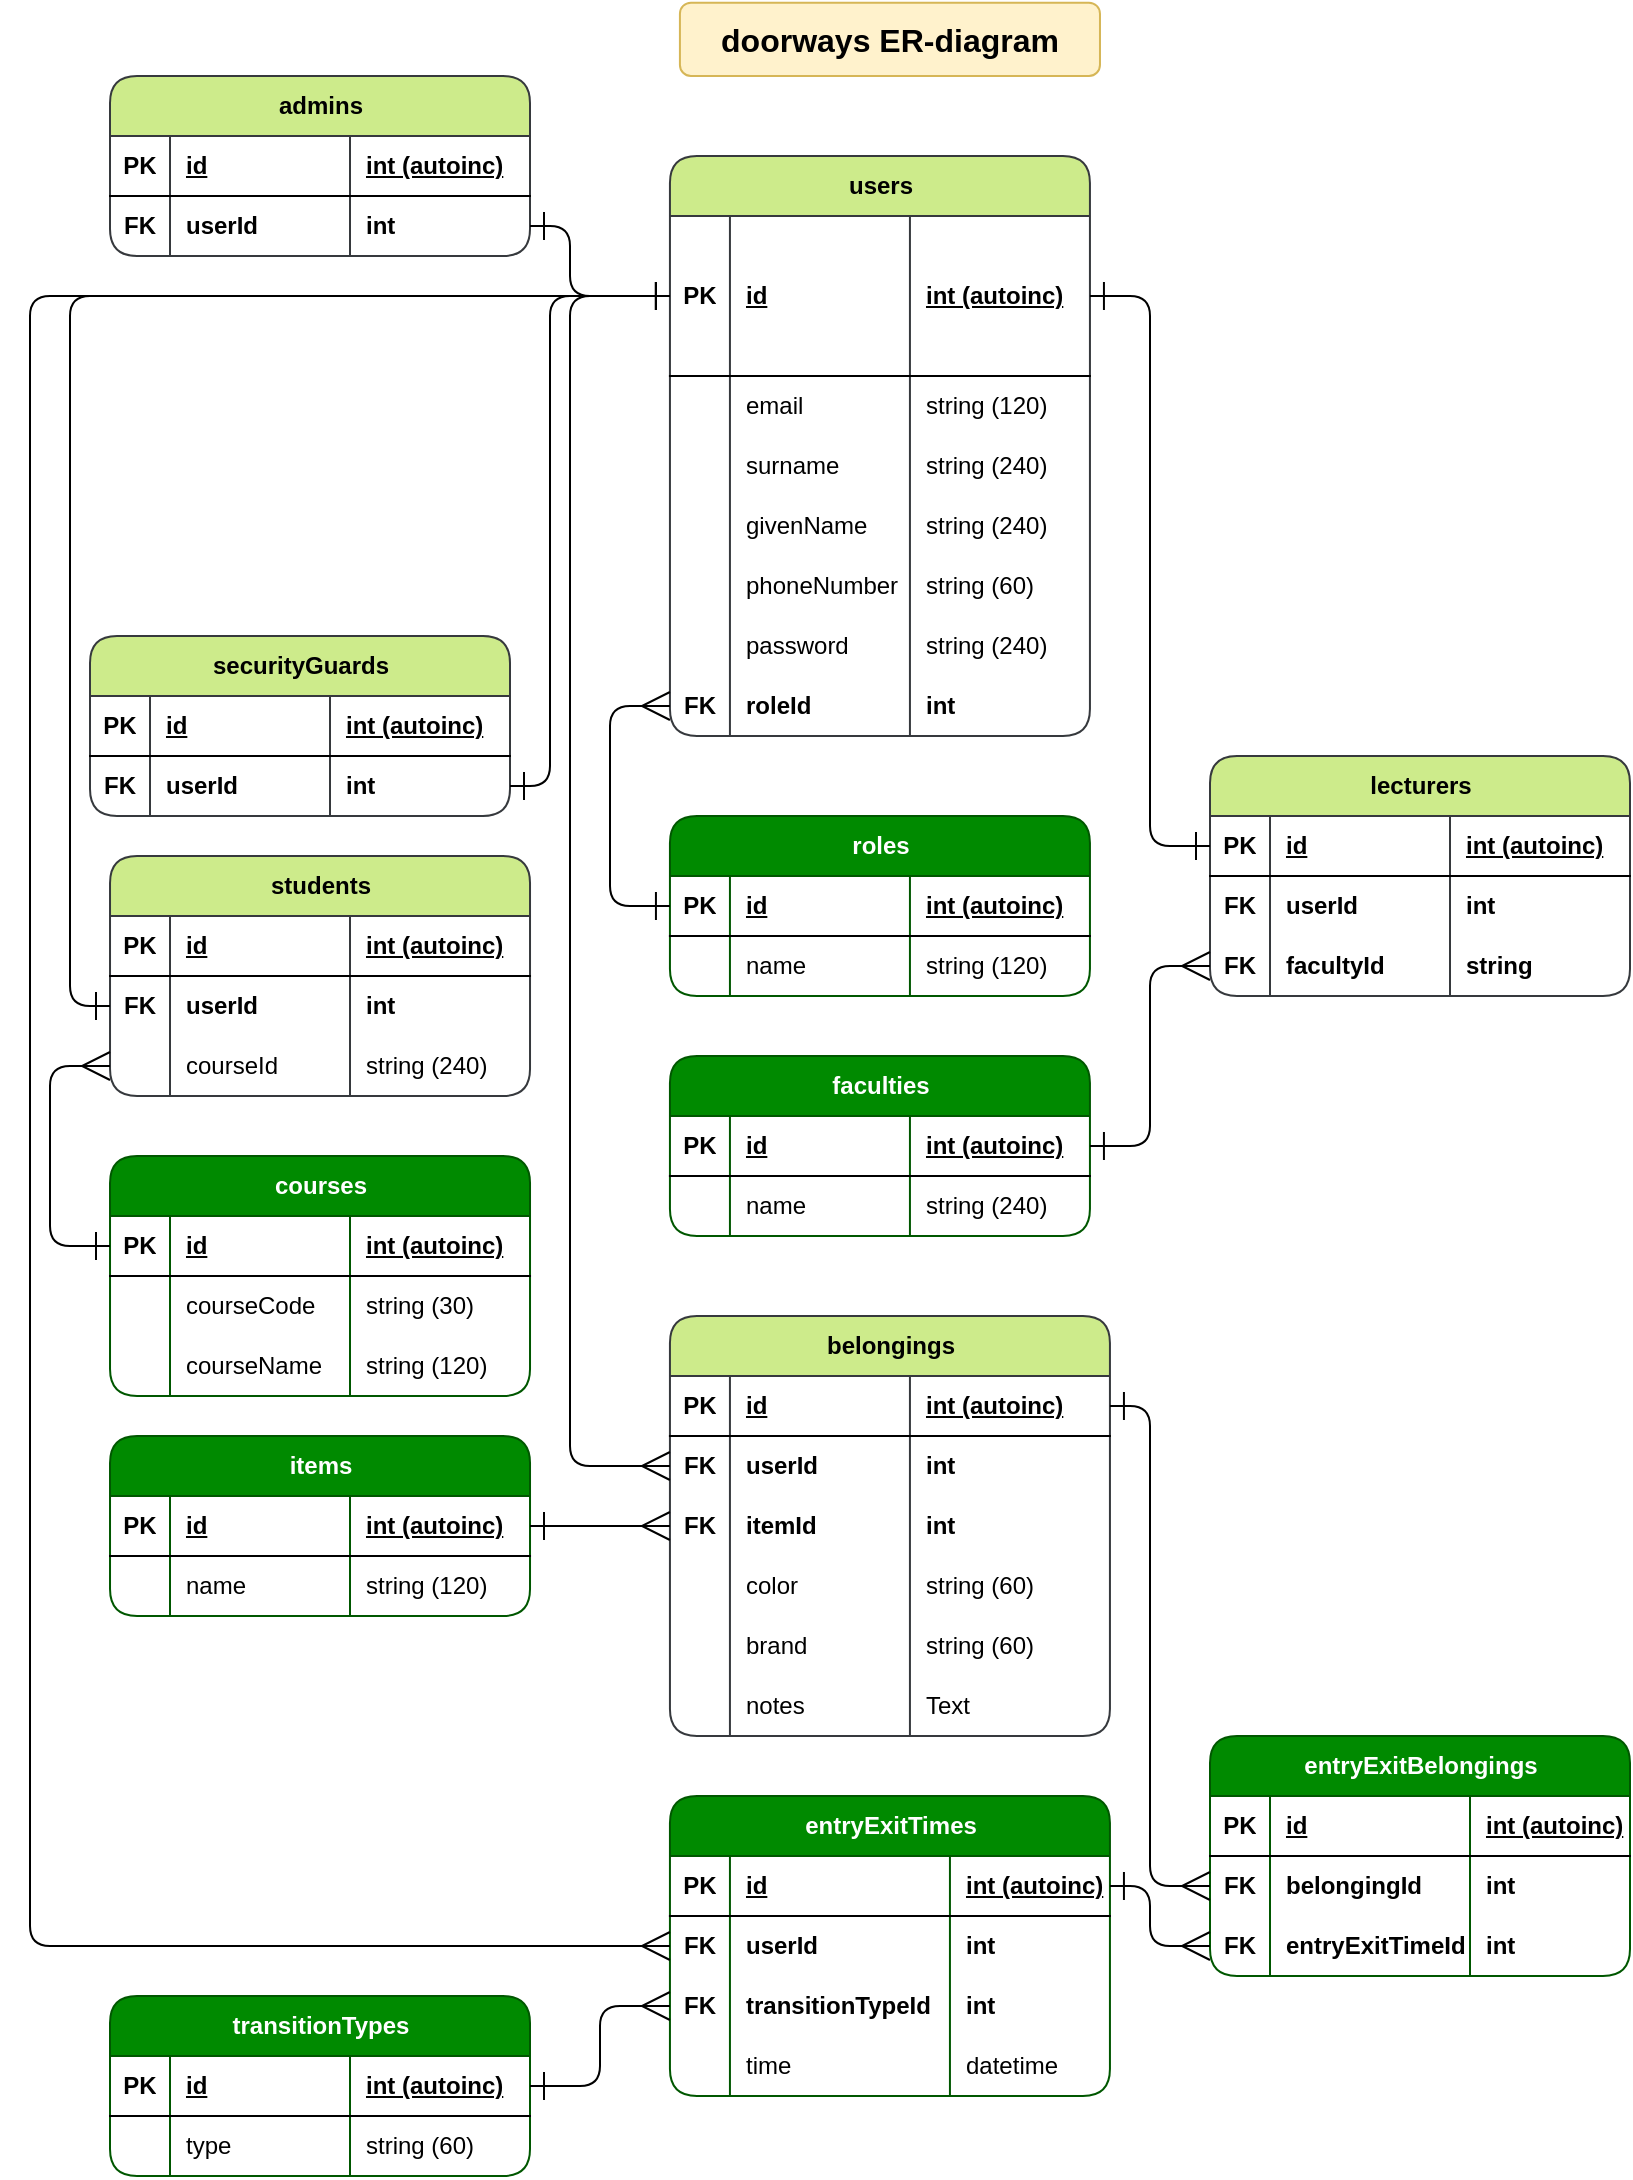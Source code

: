 <mxfile version="26.1.1">
  <diagram id="uT9cYH1TDfmxXoinRQ-1" name="Page-1">
    <mxGraphModel dx="1420" dy="764" grid="1" gridSize="10" guides="1" tooltips="1" connect="1" arrows="1" fold="1" page="1" pageScale="1" pageWidth="827" pageHeight="1169" math="0" shadow="0">
      <root>
        <mxCell id="0" />
        <mxCell id="1" parent="0" />
        <mxCell id="fq9eVOsUBMQ8Cg_ledpt-1" value="courses" style="shape=table;startSize=30;container=1;collapsible=1;childLayout=tableLayout;fixedRows=1;rowLines=0;fontStyle=1;align=center;resizeLast=1;html=1;fillColor=#008a00;strokeColor=#005700;rounded=1;fontColor=#ffffff;" parent="1" vertex="1">
          <mxGeometry x="60.01" y="590" width="210" height="120" as="geometry" />
        </mxCell>
        <mxCell id="fq9eVOsUBMQ8Cg_ledpt-2" value="" style="shape=tableRow;horizontal=0;startSize=0;swimlaneHead=0;swimlaneBody=0;fillColor=none;collapsible=0;dropTarget=0;points=[[0,0.5],[1,0.5]];portConstraint=eastwest;top=0;left=0;right=0;bottom=1;" parent="fq9eVOsUBMQ8Cg_ledpt-1" vertex="1">
          <mxGeometry y="30" width="210" height="30" as="geometry" />
        </mxCell>
        <mxCell id="fq9eVOsUBMQ8Cg_ledpt-3" value="PK" style="shape=partialRectangle;connectable=0;fillColor=none;top=0;left=0;bottom=0;right=0;fontStyle=1;overflow=hidden;whiteSpace=wrap;html=1;" parent="fq9eVOsUBMQ8Cg_ledpt-2" vertex="1">
          <mxGeometry width="30" height="30" as="geometry">
            <mxRectangle width="30" height="30" as="alternateBounds" />
          </mxGeometry>
        </mxCell>
        <mxCell id="fq9eVOsUBMQ8Cg_ledpt-4" value="id" style="shape=partialRectangle;connectable=0;fillColor=none;top=0;left=0;bottom=0;right=0;align=left;spacingLeft=6;fontStyle=5;overflow=hidden;whiteSpace=wrap;html=1;" parent="fq9eVOsUBMQ8Cg_ledpt-2" vertex="1">
          <mxGeometry x="30" width="90" height="30" as="geometry">
            <mxRectangle width="90" height="30" as="alternateBounds" />
          </mxGeometry>
        </mxCell>
        <mxCell id="fq9eVOsUBMQ8Cg_ledpt-27" value="int (autoinc)" style="shape=partialRectangle;connectable=0;fillColor=none;top=0;left=0;bottom=0;right=0;align=left;spacingLeft=6;fontStyle=5;overflow=hidden;whiteSpace=wrap;html=1;" parent="fq9eVOsUBMQ8Cg_ledpt-2" vertex="1">
          <mxGeometry x="120" width="90" height="30" as="geometry">
            <mxRectangle width="90" height="30" as="alternateBounds" />
          </mxGeometry>
        </mxCell>
        <mxCell id="fq9eVOsUBMQ8Cg_ledpt-5" value="" style="shape=tableRow;horizontal=0;startSize=0;swimlaneHead=0;swimlaneBody=0;fillColor=none;collapsible=0;dropTarget=0;points=[[0,0.5],[1,0.5]];portConstraint=eastwest;top=0;left=0;right=0;bottom=0;" parent="fq9eVOsUBMQ8Cg_ledpt-1" vertex="1">
          <mxGeometry y="60" width="210" height="30" as="geometry" />
        </mxCell>
        <mxCell id="fq9eVOsUBMQ8Cg_ledpt-6" value="" style="shape=partialRectangle;connectable=0;fillColor=none;top=0;left=0;bottom=0;right=0;editable=1;overflow=hidden;whiteSpace=wrap;html=1;" parent="fq9eVOsUBMQ8Cg_ledpt-5" vertex="1">
          <mxGeometry width="30" height="30" as="geometry">
            <mxRectangle width="30" height="30" as="alternateBounds" />
          </mxGeometry>
        </mxCell>
        <mxCell id="fq9eVOsUBMQ8Cg_ledpt-7" value="courseCode" style="shape=partialRectangle;connectable=0;fillColor=none;top=0;left=0;bottom=0;right=0;align=left;spacingLeft=6;overflow=hidden;whiteSpace=wrap;html=1;" parent="fq9eVOsUBMQ8Cg_ledpt-5" vertex="1">
          <mxGeometry x="30" width="90" height="30" as="geometry">
            <mxRectangle width="90" height="30" as="alternateBounds" />
          </mxGeometry>
        </mxCell>
        <mxCell id="fq9eVOsUBMQ8Cg_ledpt-28" value="string (30)" style="shape=partialRectangle;connectable=0;fillColor=none;top=0;left=0;bottom=0;right=0;align=left;spacingLeft=6;overflow=hidden;whiteSpace=wrap;html=1;" parent="fq9eVOsUBMQ8Cg_ledpt-5" vertex="1">
          <mxGeometry x="120" width="90" height="30" as="geometry">
            <mxRectangle width="90" height="30" as="alternateBounds" />
          </mxGeometry>
        </mxCell>
        <mxCell id="fq9eVOsUBMQ8Cg_ledpt-8" value="" style="shape=tableRow;horizontal=0;startSize=0;swimlaneHead=0;swimlaneBody=0;fillColor=none;collapsible=0;dropTarget=0;points=[[0,0.5],[1,0.5]];portConstraint=eastwest;top=0;left=0;right=0;bottom=0;" parent="fq9eVOsUBMQ8Cg_ledpt-1" vertex="1">
          <mxGeometry y="90" width="210" height="30" as="geometry" />
        </mxCell>
        <mxCell id="fq9eVOsUBMQ8Cg_ledpt-9" value="" style="shape=partialRectangle;connectable=0;fillColor=none;top=0;left=0;bottom=0;right=0;editable=1;overflow=hidden;whiteSpace=wrap;html=1;" parent="fq9eVOsUBMQ8Cg_ledpt-8" vertex="1">
          <mxGeometry width="30" height="30" as="geometry">
            <mxRectangle width="30" height="30" as="alternateBounds" />
          </mxGeometry>
        </mxCell>
        <mxCell id="fq9eVOsUBMQ8Cg_ledpt-10" value="courseName" style="shape=partialRectangle;connectable=0;fillColor=none;top=0;left=0;bottom=0;right=0;align=left;spacingLeft=6;overflow=hidden;whiteSpace=wrap;html=1;" parent="fq9eVOsUBMQ8Cg_ledpt-8" vertex="1">
          <mxGeometry x="30" width="90" height="30" as="geometry">
            <mxRectangle width="90" height="30" as="alternateBounds" />
          </mxGeometry>
        </mxCell>
        <mxCell id="fq9eVOsUBMQ8Cg_ledpt-29" value="string (120)" style="shape=partialRectangle;connectable=0;fillColor=none;top=0;left=0;bottom=0;right=0;align=left;spacingLeft=6;overflow=hidden;whiteSpace=wrap;html=1;" parent="fq9eVOsUBMQ8Cg_ledpt-8" vertex="1">
          <mxGeometry x="120" width="90" height="30" as="geometry">
            <mxRectangle width="90" height="30" as="alternateBounds" />
          </mxGeometry>
        </mxCell>
        <mxCell id="fq9eVOsUBMQ8Cg_ledpt-14" value="faculties" style="shape=table;startSize=30;container=1;collapsible=1;childLayout=tableLayout;fixedRows=1;rowLines=0;fontStyle=1;align=center;resizeLast=1;html=1;fillColor=#008a00;strokeColor=#005700;rounded=1;fontColor=#ffffff;" parent="1" vertex="1">
          <mxGeometry x="339.97" y="540" width="210" height="90" as="geometry" />
        </mxCell>
        <mxCell id="fq9eVOsUBMQ8Cg_ledpt-15" value="" style="shape=tableRow;horizontal=0;startSize=0;swimlaneHead=0;swimlaneBody=0;fillColor=none;collapsible=0;dropTarget=0;points=[[0,0.5],[1,0.5]];portConstraint=eastwest;top=0;left=0;right=0;bottom=1;" parent="fq9eVOsUBMQ8Cg_ledpt-14" vertex="1">
          <mxGeometry y="30" width="210" height="30" as="geometry" />
        </mxCell>
        <mxCell id="fq9eVOsUBMQ8Cg_ledpt-16" value="PK" style="shape=partialRectangle;connectable=0;fillColor=none;top=0;left=0;bottom=0;right=0;fontStyle=1;overflow=hidden;whiteSpace=wrap;html=1;" parent="fq9eVOsUBMQ8Cg_ledpt-15" vertex="1">
          <mxGeometry width="30" height="30" as="geometry">
            <mxRectangle width="30" height="30" as="alternateBounds" />
          </mxGeometry>
        </mxCell>
        <mxCell id="fq9eVOsUBMQ8Cg_ledpt-17" value="id" style="shape=partialRectangle;connectable=0;fillColor=none;top=0;left=0;bottom=0;right=0;align=left;spacingLeft=6;fontStyle=5;overflow=hidden;whiteSpace=wrap;html=1;" parent="fq9eVOsUBMQ8Cg_ledpt-15" vertex="1">
          <mxGeometry x="30" width="90" height="30" as="geometry">
            <mxRectangle width="90" height="30" as="alternateBounds" />
          </mxGeometry>
        </mxCell>
        <mxCell id="fq9eVOsUBMQ8Cg_ledpt-24" value="int (autoinc)" style="shape=partialRectangle;connectable=0;fillColor=none;top=0;left=0;bottom=0;right=0;align=left;spacingLeft=6;fontStyle=5;overflow=hidden;whiteSpace=wrap;html=1;" parent="fq9eVOsUBMQ8Cg_ledpt-15" vertex="1">
          <mxGeometry x="120" width="90" height="30" as="geometry">
            <mxRectangle width="90" height="30" as="alternateBounds" />
          </mxGeometry>
        </mxCell>
        <mxCell id="fq9eVOsUBMQ8Cg_ledpt-18" value="" style="shape=tableRow;horizontal=0;startSize=0;swimlaneHead=0;swimlaneBody=0;fillColor=none;collapsible=0;dropTarget=0;points=[[0,0.5],[1,0.5]];portConstraint=eastwest;top=0;left=0;right=0;bottom=0;" parent="fq9eVOsUBMQ8Cg_ledpt-14" vertex="1">
          <mxGeometry y="60" width="210" height="30" as="geometry" />
        </mxCell>
        <mxCell id="fq9eVOsUBMQ8Cg_ledpt-19" value="" style="shape=partialRectangle;connectable=0;fillColor=none;top=0;left=0;bottom=0;right=0;editable=1;overflow=hidden;whiteSpace=wrap;html=1;" parent="fq9eVOsUBMQ8Cg_ledpt-18" vertex="1">
          <mxGeometry width="30" height="30" as="geometry">
            <mxRectangle width="30" height="30" as="alternateBounds" />
          </mxGeometry>
        </mxCell>
        <mxCell id="fq9eVOsUBMQ8Cg_ledpt-20" value="name" style="shape=partialRectangle;connectable=0;fillColor=none;top=0;left=0;bottom=0;right=0;align=left;spacingLeft=6;overflow=hidden;whiteSpace=wrap;html=1;" parent="fq9eVOsUBMQ8Cg_ledpt-18" vertex="1">
          <mxGeometry x="30" width="90" height="30" as="geometry">
            <mxRectangle width="90" height="30" as="alternateBounds" />
          </mxGeometry>
        </mxCell>
        <mxCell id="fq9eVOsUBMQ8Cg_ledpt-25" value="string (240)" style="shape=partialRectangle;connectable=0;fillColor=none;top=0;left=0;bottom=0;right=0;align=left;spacingLeft=6;overflow=hidden;whiteSpace=wrap;html=1;" parent="fq9eVOsUBMQ8Cg_ledpt-18" vertex="1">
          <mxGeometry x="120" width="90" height="30" as="geometry">
            <mxRectangle width="90" height="30" as="alternateBounds" />
          </mxGeometry>
        </mxCell>
        <mxCell id="fq9eVOsUBMQ8Cg_ledpt-30" value="items" style="shape=table;startSize=30;container=1;collapsible=1;childLayout=tableLayout;fixedRows=1;rowLines=0;fontStyle=1;align=center;resizeLast=1;html=1;fillColor=#008a00;strokeColor=#005700;rounded=1;fontColor=#ffffff;" parent="1" vertex="1">
          <mxGeometry x="60.01" y="730" width="210" height="90" as="geometry" />
        </mxCell>
        <mxCell id="fq9eVOsUBMQ8Cg_ledpt-31" value="" style="shape=tableRow;horizontal=0;startSize=0;swimlaneHead=0;swimlaneBody=0;fillColor=none;collapsible=0;dropTarget=0;points=[[0,0.5],[1,0.5]];portConstraint=eastwest;top=0;left=0;right=0;bottom=1;" parent="fq9eVOsUBMQ8Cg_ledpt-30" vertex="1">
          <mxGeometry y="30" width="210" height="30" as="geometry" />
        </mxCell>
        <mxCell id="fq9eVOsUBMQ8Cg_ledpt-32" value="PK" style="shape=partialRectangle;connectable=0;fillColor=none;top=0;left=0;bottom=0;right=0;fontStyle=1;overflow=hidden;whiteSpace=wrap;html=1;" parent="fq9eVOsUBMQ8Cg_ledpt-31" vertex="1">
          <mxGeometry width="30" height="30" as="geometry">
            <mxRectangle width="30" height="30" as="alternateBounds" />
          </mxGeometry>
        </mxCell>
        <mxCell id="fq9eVOsUBMQ8Cg_ledpt-33" value="id" style="shape=partialRectangle;connectable=0;fillColor=none;top=0;left=0;bottom=0;right=0;align=left;spacingLeft=6;fontStyle=5;overflow=hidden;whiteSpace=wrap;html=1;" parent="fq9eVOsUBMQ8Cg_ledpt-31" vertex="1">
          <mxGeometry x="30" width="90" height="30" as="geometry">
            <mxRectangle width="90" height="30" as="alternateBounds" />
          </mxGeometry>
        </mxCell>
        <mxCell id="fq9eVOsUBMQ8Cg_ledpt-34" value="int (autoinc)" style="shape=partialRectangle;connectable=0;fillColor=none;top=0;left=0;bottom=0;right=0;align=left;spacingLeft=6;fontStyle=5;overflow=hidden;whiteSpace=wrap;html=1;" parent="fq9eVOsUBMQ8Cg_ledpt-31" vertex="1">
          <mxGeometry x="120" width="90" height="30" as="geometry">
            <mxRectangle width="90" height="30" as="alternateBounds" />
          </mxGeometry>
        </mxCell>
        <mxCell id="fq9eVOsUBMQ8Cg_ledpt-35" value="" style="shape=tableRow;horizontal=0;startSize=0;swimlaneHead=0;swimlaneBody=0;fillColor=none;collapsible=0;dropTarget=0;points=[[0,0.5],[1,0.5]];portConstraint=eastwest;top=0;left=0;right=0;bottom=0;" parent="fq9eVOsUBMQ8Cg_ledpt-30" vertex="1">
          <mxGeometry y="60" width="210" height="30" as="geometry" />
        </mxCell>
        <mxCell id="fq9eVOsUBMQ8Cg_ledpt-36" value="" style="shape=partialRectangle;connectable=0;fillColor=none;top=0;left=0;bottom=0;right=0;editable=1;overflow=hidden;whiteSpace=wrap;html=1;" parent="fq9eVOsUBMQ8Cg_ledpt-35" vertex="1">
          <mxGeometry width="30" height="30" as="geometry">
            <mxRectangle width="30" height="30" as="alternateBounds" />
          </mxGeometry>
        </mxCell>
        <mxCell id="fq9eVOsUBMQ8Cg_ledpt-37" value="name" style="shape=partialRectangle;connectable=0;fillColor=none;top=0;left=0;bottom=0;right=0;align=left;spacingLeft=6;overflow=hidden;whiteSpace=wrap;html=1;" parent="fq9eVOsUBMQ8Cg_ledpt-35" vertex="1">
          <mxGeometry x="30" width="90" height="30" as="geometry">
            <mxRectangle width="90" height="30" as="alternateBounds" />
          </mxGeometry>
        </mxCell>
        <mxCell id="fq9eVOsUBMQ8Cg_ledpt-38" value="string (120)" style="shape=partialRectangle;connectable=0;fillColor=none;top=0;left=0;bottom=0;right=0;align=left;spacingLeft=6;overflow=hidden;whiteSpace=wrap;html=1;" parent="fq9eVOsUBMQ8Cg_ledpt-35" vertex="1">
          <mxGeometry x="120" width="90" height="30" as="geometry">
            <mxRectangle width="90" height="30" as="alternateBounds" />
          </mxGeometry>
        </mxCell>
        <mxCell id="fq9eVOsUBMQ8Cg_ledpt-47" value="roles" style="shape=table;startSize=30;container=1;collapsible=1;childLayout=tableLayout;fixedRows=1;rowLines=0;fontStyle=1;align=center;resizeLast=1;html=1;fillColor=#008a00;strokeColor=#005700;rounded=1;fontColor=#ffffff;" parent="1" vertex="1">
          <mxGeometry x="339.97" y="420" width="210" height="90" as="geometry" />
        </mxCell>
        <mxCell id="fq9eVOsUBMQ8Cg_ledpt-48" value="" style="shape=tableRow;horizontal=0;startSize=0;swimlaneHead=0;swimlaneBody=0;fillColor=none;collapsible=0;dropTarget=0;points=[[0,0.5],[1,0.5]];portConstraint=eastwest;top=0;left=0;right=0;bottom=1;" parent="fq9eVOsUBMQ8Cg_ledpt-47" vertex="1">
          <mxGeometry y="30" width="210" height="30" as="geometry" />
        </mxCell>
        <mxCell id="fq9eVOsUBMQ8Cg_ledpt-49" value="PK" style="shape=partialRectangle;connectable=0;fillColor=none;top=0;left=0;bottom=0;right=0;fontStyle=1;overflow=hidden;whiteSpace=wrap;html=1;" parent="fq9eVOsUBMQ8Cg_ledpt-48" vertex="1">
          <mxGeometry width="30" height="30" as="geometry">
            <mxRectangle width="30" height="30" as="alternateBounds" />
          </mxGeometry>
        </mxCell>
        <mxCell id="fq9eVOsUBMQ8Cg_ledpt-50" value="id" style="shape=partialRectangle;connectable=0;fillColor=none;top=0;left=0;bottom=0;right=0;align=left;spacingLeft=6;fontStyle=5;overflow=hidden;whiteSpace=wrap;html=1;" parent="fq9eVOsUBMQ8Cg_ledpt-48" vertex="1">
          <mxGeometry x="30" width="90" height="30" as="geometry">
            <mxRectangle width="90" height="30" as="alternateBounds" />
          </mxGeometry>
        </mxCell>
        <mxCell id="fq9eVOsUBMQ8Cg_ledpt-51" value="int (autoinc)" style="shape=partialRectangle;connectable=0;fillColor=none;top=0;left=0;bottom=0;right=0;align=left;spacingLeft=6;fontStyle=5;overflow=hidden;whiteSpace=wrap;html=1;" parent="fq9eVOsUBMQ8Cg_ledpt-48" vertex="1">
          <mxGeometry x="120" width="90" height="30" as="geometry">
            <mxRectangle width="90" height="30" as="alternateBounds" />
          </mxGeometry>
        </mxCell>
        <mxCell id="fq9eVOsUBMQ8Cg_ledpt-52" value="" style="shape=tableRow;horizontal=0;startSize=0;swimlaneHead=0;swimlaneBody=0;fillColor=none;collapsible=0;dropTarget=0;points=[[0,0.5],[1,0.5]];portConstraint=eastwest;top=0;left=0;right=0;bottom=0;" parent="fq9eVOsUBMQ8Cg_ledpt-47" vertex="1">
          <mxGeometry y="60" width="210" height="30" as="geometry" />
        </mxCell>
        <mxCell id="fq9eVOsUBMQ8Cg_ledpt-53" value="" style="shape=partialRectangle;connectable=0;fillColor=none;top=0;left=0;bottom=0;right=0;editable=1;overflow=hidden;whiteSpace=wrap;html=1;" parent="fq9eVOsUBMQ8Cg_ledpt-52" vertex="1">
          <mxGeometry width="30" height="30" as="geometry">
            <mxRectangle width="30" height="30" as="alternateBounds" />
          </mxGeometry>
        </mxCell>
        <mxCell id="fq9eVOsUBMQ8Cg_ledpt-54" value="name" style="shape=partialRectangle;connectable=0;fillColor=none;top=0;left=0;bottom=0;right=0;align=left;spacingLeft=6;overflow=hidden;whiteSpace=wrap;html=1;" parent="fq9eVOsUBMQ8Cg_ledpt-52" vertex="1">
          <mxGeometry x="30" width="90" height="30" as="geometry">
            <mxRectangle width="90" height="30" as="alternateBounds" />
          </mxGeometry>
        </mxCell>
        <mxCell id="fq9eVOsUBMQ8Cg_ledpt-55" value="string (120)" style="shape=partialRectangle;connectable=0;fillColor=none;top=0;left=0;bottom=0;right=0;align=left;spacingLeft=6;overflow=hidden;whiteSpace=wrap;html=1;" parent="fq9eVOsUBMQ8Cg_ledpt-52" vertex="1">
          <mxGeometry x="120" width="90" height="30" as="geometry">
            <mxRectangle width="90" height="30" as="alternateBounds" />
          </mxGeometry>
        </mxCell>
        <mxCell id="Z7zRQFWtOq0xPGUfs4wt-1" value="transitionTypes" style="shape=table;startSize=30;container=1;collapsible=1;childLayout=tableLayout;fixedRows=1;rowLines=0;fontStyle=1;align=center;resizeLast=1;html=1;fillColor=#008a00;strokeColor=#005700;rounded=1;fontColor=#ffffff;" parent="1" vertex="1">
          <mxGeometry x="60.0" y="1010" width="210" height="90" as="geometry" />
        </mxCell>
        <mxCell id="Z7zRQFWtOq0xPGUfs4wt-2" value="" style="shape=tableRow;horizontal=0;startSize=0;swimlaneHead=0;swimlaneBody=0;fillColor=none;collapsible=0;dropTarget=0;points=[[0,0.5],[1,0.5]];portConstraint=eastwest;top=0;left=0;right=0;bottom=1;" parent="Z7zRQFWtOq0xPGUfs4wt-1" vertex="1">
          <mxGeometry y="30" width="210" height="30" as="geometry" />
        </mxCell>
        <mxCell id="Z7zRQFWtOq0xPGUfs4wt-3" value="PK" style="shape=partialRectangle;connectable=0;fillColor=none;top=0;left=0;bottom=0;right=0;fontStyle=1;overflow=hidden;whiteSpace=wrap;html=1;" parent="Z7zRQFWtOq0xPGUfs4wt-2" vertex="1">
          <mxGeometry width="30" height="30" as="geometry">
            <mxRectangle width="30" height="30" as="alternateBounds" />
          </mxGeometry>
        </mxCell>
        <mxCell id="Z7zRQFWtOq0xPGUfs4wt-4" value="id" style="shape=partialRectangle;connectable=0;fillColor=none;top=0;left=0;bottom=0;right=0;align=left;spacingLeft=6;fontStyle=5;overflow=hidden;whiteSpace=wrap;html=1;" parent="Z7zRQFWtOq0xPGUfs4wt-2" vertex="1">
          <mxGeometry x="30" width="90" height="30" as="geometry">
            <mxRectangle width="90" height="30" as="alternateBounds" />
          </mxGeometry>
        </mxCell>
        <mxCell id="Z7zRQFWtOq0xPGUfs4wt-5" value="int (autoinc)" style="shape=partialRectangle;connectable=0;fillColor=none;top=0;left=0;bottom=0;right=0;align=left;spacingLeft=6;fontStyle=5;overflow=hidden;whiteSpace=wrap;html=1;" parent="Z7zRQFWtOq0xPGUfs4wt-2" vertex="1">
          <mxGeometry x="120" width="90" height="30" as="geometry">
            <mxRectangle width="90" height="30" as="alternateBounds" />
          </mxGeometry>
        </mxCell>
        <mxCell id="Z7zRQFWtOq0xPGUfs4wt-6" value="" style="shape=tableRow;horizontal=0;startSize=0;swimlaneHead=0;swimlaneBody=0;fillColor=none;collapsible=0;dropTarget=0;points=[[0,0.5],[1,0.5]];portConstraint=eastwest;top=0;left=0;right=0;bottom=0;" parent="Z7zRQFWtOq0xPGUfs4wt-1" vertex="1">
          <mxGeometry y="60" width="210" height="30" as="geometry" />
        </mxCell>
        <mxCell id="Z7zRQFWtOq0xPGUfs4wt-7" value="" style="shape=partialRectangle;connectable=0;fillColor=none;top=0;left=0;bottom=0;right=0;editable=1;overflow=hidden;whiteSpace=wrap;html=1;" parent="Z7zRQFWtOq0xPGUfs4wt-6" vertex="1">
          <mxGeometry width="30" height="30" as="geometry">
            <mxRectangle width="30" height="30" as="alternateBounds" />
          </mxGeometry>
        </mxCell>
        <mxCell id="Z7zRQFWtOq0xPGUfs4wt-8" value="type" style="shape=partialRectangle;connectable=0;fillColor=none;top=0;left=0;bottom=0;right=0;align=left;spacingLeft=6;overflow=hidden;whiteSpace=wrap;html=1;" parent="Z7zRQFWtOq0xPGUfs4wt-6" vertex="1">
          <mxGeometry x="30" width="90" height="30" as="geometry">
            <mxRectangle width="90" height="30" as="alternateBounds" />
          </mxGeometry>
        </mxCell>
        <mxCell id="Z7zRQFWtOq0xPGUfs4wt-9" value="string (60)" style="shape=partialRectangle;connectable=0;fillColor=none;top=0;left=0;bottom=0;right=0;align=left;spacingLeft=6;overflow=hidden;whiteSpace=wrap;html=1;" parent="Z7zRQFWtOq0xPGUfs4wt-6" vertex="1">
          <mxGeometry x="120" width="90" height="30" as="geometry">
            <mxRectangle width="90" height="30" as="alternateBounds" />
          </mxGeometry>
        </mxCell>
        <mxCell id="Z7zRQFWtOq0xPGUfs4wt-10" value="users" style="shape=table;startSize=30;container=1;collapsible=1;childLayout=tableLayout;fixedRows=1;rowLines=0;fontStyle=1;align=center;resizeLast=1;html=1;fillColor=#cdeb8b;strokeColor=#36393d;rounded=1;" parent="1" vertex="1">
          <mxGeometry x="339.97" y="90" width="210" height="290.0" as="geometry" />
        </mxCell>
        <mxCell id="Z7zRQFWtOq0xPGUfs4wt-11" value="" style="shape=tableRow;horizontal=0;startSize=0;swimlaneHead=0;swimlaneBody=0;fillColor=none;collapsible=0;dropTarget=0;points=[[0,0.5],[1,0.5]];portConstraint=eastwest;top=0;left=0;right=0;bottom=1;" parent="Z7zRQFWtOq0xPGUfs4wt-10" vertex="1">
          <mxGeometry y="30" width="210" height="80" as="geometry" />
        </mxCell>
        <mxCell id="Z7zRQFWtOq0xPGUfs4wt-12" value="PK" style="shape=partialRectangle;connectable=0;fillColor=none;top=0;left=0;bottom=0;right=0;fontStyle=1;overflow=hidden;whiteSpace=wrap;html=1;" parent="Z7zRQFWtOq0xPGUfs4wt-11" vertex="1">
          <mxGeometry width="30" height="80" as="geometry">
            <mxRectangle width="30" height="80" as="alternateBounds" />
          </mxGeometry>
        </mxCell>
        <mxCell id="Z7zRQFWtOq0xPGUfs4wt-13" value="id" style="shape=partialRectangle;connectable=0;fillColor=none;top=0;left=0;bottom=0;right=0;align=left;spacingLeft=6;fontStyle=5;overflow=hidden;whiteSpace=wrap;html=1;" parent="Z7zRQFWtOq0xPGUfs4wt-11" vertex="1">
          <mxGeometry x="30" width="90" height="80" as="geometry">
            <mxRectangle width="90" height="80" as="alternateBounds" />
          </mxGeometry>
        </mxCell>
        <mxCell id="Z7zRQFWtOq0xPGUfs4wt-14" value="int (autoinc)" style="shape=partialRectangle;connectable=0;fillColor=none;top=0;left=0;bottom=0;right=0;align=left;spacingLeft=6;fontStyle=5;overflow=hidden;whiteSpace=wrap;html=1;" parent="Z7zRQFWtOq0xPGUfs4wt-11" vertex="1">
          <mxGeometry x="120" width="90" height="80" as="geometry">
            <mxRectangle width="90" height="80" as="alternateBounds" />
          </mxGeometry>
        </mxCell>
        <mxCell id="Z7zRQFWtOq0xPGUfs4wt-15" value="" style="shape=tableRow;horizontal=0;startSize=0;swimlaneHead=0;swimlaneBody=0;fillColor=none;collapsible=0;dropTarget=0;points=[[0,0.5],[1,0.5]];portConstraint=eastwest;top=0;left=0;right=0;bottom=0;" parent="Z7zRQFWtOq0xPGUfs4wt-10" vertex="1">
          <mxGeometry y="110" width="210" height="30" as="geometry" />
        </mxCell>
        <mxCell id="Z7zRQFWtOq0xPGUfs4wt-16" value="" style="shape=partialRectangle;connectable=0;fillColor=none;top=0;left=0;bottom=0;right=0;editable=1;overflow=hidden;whiteSpace=wrap;html=1;" parent="Z7zRQFWtOq0xPGUfs4wt-15" vertex="1">
          <mxGeometry width="30" height="30" as="geometry">
            <mxRectangle width="30" height="30" as="alternateBounds" />
          </mxGeometry>
        </mxCell>
        <mxCell id="Z7zRQFWtOq0xPGUfs4wt-17" value="email" style="shape=partialRectangle;connectable=0;fillColor=none;top=0;left=0;bottom=0;right=0;align=left;spacingLeft=6;overflow=hidden;whiteSpace=wrap;html=1;" parent="Z7zRQFWtOq0xPGUfs4wt-15" vertex="1">
          <mxGeometry x="30" width="90" height="30" as="geometry">
            <mxRectangle width="90" height="30" as="alternateBounds" />
          </mxGeometry>
        </mxCell>
        <mxCell id="Z7zRQFWtOq0xPGUfs4wt-18" value="string (120)" style="shape=partialRectangle;connectable=0;fillColor=none;top=0;left=0;bottom=0;right=0;align=left;spacingLeft=6;overflow=hidden;whiteSpace=wrap;html=1;" parent="Z7zRQFWtOq0xPGUfs4wt-15" vertex="1">
          <mxGeometry x="120" width="90" height="30" as="geometry">
            <mxRectangle width="90" height="30" as="alternateBounds" />
          </mxGeometry>
        </mxCell>
        <mxCell id="Z7zRQFWtOq0xPGUfs4wt-23" style="shape=tableRow;horizontal=0;startSize=0;swimlaneHead=0;swimlaneBody=0;fillColor=none;collapsible=0;dropTarget=0;points=[[0,0.5],[1,0.5]];portConstraint=eastwest;top=0;left=0;right=0;bottom=0;" parent="Z7zRQFWtOq0xPGUfs4wt-10" vertex="1">
          <mxGeometry y="140" width="210" height="30" as="geometry" />
        </mxCell>
        <mxCell id="Z7zRQFWtOq0xPGUfs4wt-24" style="shape=partialRectangle;connectable=0;fillColor=none;top=0;left=0;bottom=0;right=0;editable=1;overflow=hidden;whiteSpace=wrap;html=1;" parent="Z7zRQFWtOq0xPGUfs4wt-23" vertex="1">
          <mxGeometry width="30" height="30" as="geometry">
            <mxRectangle width="30" height="30" as="alternateBounds" />
          </mxGeometry>
        </mxCell>
        <mxCell id="Z7zRQFWtOq0xPGUfs4wt-25" value="surname" style="shape=partialRectangle;connectable=0;fillColor=none;top=0;left=0;bottom=0;right=0;align=left;spacingLeft=6;overflow=hidden;whiteSpace=wrap;html=1;" parent="Z7zRQFWtOq0xPGUfs4wt-23" vertex="1">
          <mxGeometry x="30" width="90" height="30" as="geometry">
            <mxRectangle width="90" height="30" as="alternateBounds" />
          </mxGeometry>
        </mxCell>
        <mxCell id="Z7zRQFWtOq0xPGUfs4wt-26" value="string (240)" style="shape=partialRectangle;connectable=0;fillColor=none;top=0;left=0;bottom=0;right=0;align=left;spacingLeft=6;overflow=hidden;whiteSpace=wrap;html=1;" parent="Z7zRQFWtOq0xPGUfs4wt-23" vertex="1">
          <mxGeometry x="120" width="90" height="30" as="geometry">
            <mxRectangle width="90" height="30" as="alternateBounds" />
          </mxGeometry>
        </mxCell>
        <mxCell id="Z7zRQFWtOq0xPGUfs4wt-27" style="shape=tableRow;horizontal=0;startSize=0;swimlaneHead=0;swimlaneBody=0;fillColor=none;collapsible=0;dropTarget=0;points=[[0,0.5],[1,0.5]];portConstraint=eastwest;top=0;left=0;right=0;bottom=0;" parent="Z7zRQFWtOq0xPGUfs4wt-10" vertex="1">
          <mxGeometry y="170" width="210" height="30" as="geometry" />
        </mxCell>
        <mxCell id="Z7zRQFWtOq0xPGUfs4wt-28" style="shape=partialRectangle;connectable=0;fillColor=none;top=0;left=0;bottom=0;right=0;editable=1;overflow=hidden;whiteSpace=wrap;html=1;" parent="Z7zRQFWtOq0xPGUfs4wt-27" vertex="1">
          <mxGeometry width="30" height="30" as="geometry">
            <mxRectangle width="30" height="30" as="alternateBounds" />
          </mxGeometry>
        </mxCell>
        <mxCell id="Z7zRQFWtOq0xPGUfs4wt-29" value="givenName" style="shape=partialRectangle;connectable=0;fillColor=none;top=0;left=0;bottom=0;right=0;align=left;spacingLeft=6;overflow=hidden;whiteSpace=wrap;html=1;" parent="Z7zRQFWtOq0xPGUfs4wt-27" vertex="1">
          <mxGeometry x="30" width="90" height="30" as="geometry">
            <mxRectangle width="90" height="30" as="alternateBounds" />
          </mxGeometry>
        </mxCell>
        <mxCell id="Z7zRQFWtOq0xPGUfs4wt-30" value="string (240)" style="shape=partialRectangle;connectable=0;fillColor=none;top=0;left=0;bottom=0;right=0;align=left;spacingLeft=6;overflow=hidden;whiteSpace=wrap;html=1;" parent="Z7zRQFWtOq0xPGUfs4wt-27" vertex="1">
          <mxGeometry x="120" width="90" height="30" as="geometry">
            <mxRectangle width="90" height="30" as="alternateBounds" />
          </mxGeometry>
        </mxCell>
        <mxCell id="Z7zRQFWtOq0xPGUfs4wt-31" style="shape=tableRow;horizontal=0;startSize=0;swimlaneHead=0;swimlaneBody=0;fillColor=none;collapsible=0;dropTarget=0;points=[[0,0.5],[1,0.5]];portConstraint=eastwest;top=0;left=0;right=0;bottom=0;" parent="Z7zRQFWtOq0xPGUfs4wt-10" vertex="1">
          <mxGeometry y="200" width="210" height="30" as="geometry" />
        </mxCell>
        <mxCell id="Z7zRQFWtOq0xPGUfs4wt-32" style="shape=partialRectangle;connectable=0;fillColor=none;top=0;left=0;bottom=0;right=0;editable=1;overflow=hidden;whiteSpace=wrap;html=1;" parent="Z7zRQFWtOq0xPGUfs4wt-31" vertex="1">
          <mxGeometry width="30" height="30" as="geometry">
            <mxRectangle width="30" height="30" as="alternateBounds" />
          </mxGeometry>
        </mxCell>
        <mxCell id="Z7zRQFWtOq0xPGUfs4wt-33" value="phoneNumber" style="shape=partialRectangle;connectable=0;fillColor=none;top=0;left=0;bottom=0;right=0;align=left;spacingLeft=6;overflow=hidden;whiteSpace=wrap;html=1;" parent="Z7zRQFWtOq0xPGUfs4wt-31" vertex="1">
          <mxGeometry x="30" width="90" height="30" as="geometry">
            <mxRectangle width="90" height="30" as="alternateBounds" />
          </mxGeometry>
        </mxCell>
        <mxCell id="Z7zRQFWtOq0xPGUfs4wt-34" value="string (60)" style="shape=partialRectangle;connectable=0;fillColor=none;top=0;left=0;bottom=0;right=0;align=left;spacingLeft=6;overflow=hidden;whiteSpace=wrap;html=1;" parent="Z7zRQFWtOq0xPGUfs4wt-31" vertex="1">
          <mxGeometry x="120" width="90" height="30" as="geometry">
            <mxRectangle width="90" height="30" as="alternateBounds" />
          </mxGeometry>
        </mxCell>
        <mxCell id="Z7zRQFWtOq0xPGUfs4wt-35" style="shape=tableRow;horizontal=0;startSize=0;swimlaneHead=0;swimlaneBody=0;fillColor=none;collapsible=0;dropTarget=0;points=[[0,0.5],[1,0.5]];portConstraint=eastwest;top=0;left=0;right=0;bottom=0;" parent="Z7zRQFWtOq0xPGUfs4wt-10" vertex="1">
          <mxGeometry y="230" width="210" height="30" as="geometry" />
        </mxCell>
        <mxCell id="Z7zRQFWtOq0xPGUfs4wt-36" value="" style="shape=partialRectangle;connectable=0;fillColor=none;top=0;left=0;bottom=0;right=0;editable=1;overflow=hidden;whiteSpace=wrap;html=1;fontStyle=0" parent="Z7zRQFWtOq0xPGUfs4wt-35" vertex="1">
          <mxGeometry width="30" height="30" as="geometry">
            <mxRectangle width="30" height="30" as="alternateBounds" />
          </mxGeometry>
        </mxCell>
        <mxCell id="Z7zRQFWtOq0xPGUfs4wt-37" value="password" style="shape=partialRectangle;connectable=0;fillColor=none;top=0;left=0;bottom=0;right=0;align=left;spacingLeft=6;overflow=hidden;whiteSpace=wrap;html=1;fontStyle=0" parent="Z7zRQFWtOq0xPGUfs4wt-35" vertex="1">
          <mxGeometry x="30" width="90" height="30" as="geometry">
            <mxRectangle width="90" height="30" as="alternateBounds" />
          </mxGeometry>
        </mxCell>
        <mxCell id="Z7zRQFWtOq0xPGUfs4wt-38" value="string (240)" style="shape=partialRectangle;connectable=0;fillColor=none;top=0;left=0;bottom=0;right=0;align=left;spacingLeft=6;overflow=hidden;whiteSpace=wrap;html=1;fontStyle=0" parent="Z7zRQFWtOq0xPGUfs4wt-35" vertex="1">
          <mxGeometry x="120" width="90" height="30" as="geometry">
            <mxRectangle width="90" height="30" as="alternateBounds" />
          </mxGeometry>
        </mxCell>
        <mxCell id="dWBTSR66xe04b1rCj5HJ-11" style="shape=tableRow;horizontal=0;startSize=0;swimlaneHead=0;swimlaneBody=0;fillColor=none;collapsible=0;dropTarget=0;points=[[0,0.5],[1,0.5]];portConstraint=eastwest;top=0;left=0;right=0;bottom=0;" parent="Z7zRQFWtOq0xPGUfs4wt-10" vertex="1">
          <mxGeometry y="260" width="210" height="30" as="geometry" />
        </mxCell>
        <mxCell id="dWBTSR66xe04b1rCj5HJ-12" value="FK" style="shape=partialRectangle;connectable=0;fillColor=none;top=0;left=0;bottom=0;right=0;editable=1;overflow=hidden;whiteSpace=wrap;html=1;fontStyle=1" parent="dWBTSR66xe04b1rCj5HJ-11" vertex="1">
          <mxGeometry width="30" height="30" as="geometry">
            <mxRectangle width="30" height="30" as="alternateBounds" />
          </mxGeometry>
        </mxCell>
        <mxCell id="dWBTSR66xe04b1rCj5HJ-13" value="roleId" style="shape=partialRectangle;connectable=0;fillColor=none;top=0;left=0;bottom=0;right=0;align=left;spacingLeft=6;overflow=hidden;whiteSpace=wrap;html=1;fontStyle=1" parent="dWBTSR66xe04b1rCj5HJ-11" vertex="1">
          <mxGeometry x="30" width="90" height="30" as="geometry">
            <mxRectangle width="90" height="30" as="alternateBounds" />
          </mxGeometry>
        </mxCell>
        <mxCell id="dWBTSR66xe04b1rCj5HJ-14" value="int" style="shape=partialRectangle;connectable=0;fillColor=none;top=0;left=0;bottom=0;right=0;align=left;spacingLeft=6;overflow=hidden;whiteSpace=wrap;html=1;fontStyle=1" parent="dWBTSR66xe04b1rCj5HJ-11" vertex="1">
          <mxGeometry x="120" width="90" height="30" as="geometry">
            <mxRectangle width="90" height="30" as="alternateBounds" />
          </mxGeometry>
        </mxCell>
        <mxCell id="Z7zRQFWtOq0xPGUfs4wt-47" value="students" style="shape=table;startSize=30;container=1;collapsible=1;childLayout=tableLayout;fixedRows=1;rowLines=0;fontStyle=1;align=center;resizeLast=1;html=1;fillColor=#cdeb8b;strokeColor=#36393d;rounded=1;" parent="1" vertex="1">
          <mxGeometry x="60.01" y="440" width="210" height="120" as="geometry" />
        </mxCell>
        <mxCell id="Z7zRQFWtOq0xPGUfs4wt-48" value="" style="shape=tableRow;horizontal=0;startSize=0;swimlaneHead=0;swimlaneBody=0;fillColor=none;collapsible=0;dropTarget=0;points=[[0,0.5],[1,0.5]];portConstraint=eastwest;top=0;left=0;right=0;bottom=1;" parent="Z7zRQFWtOq0xPGUfs4wt-47" vertex="1">
          <mxGeometry y="30" width="210" height="30" as="geometry" />
        </mxCell>
        <mxCell id="Z7zRQFWtOq0xPGUfs4wt-49" value="PK" style="shape=partialRectangle;connectable=0;fillColor=none;top=0;left=0;bottom=0;right=0;fontStyle=1;overflow=hidden;whiteSpace=wrap;html=1;" parent="Z7zRQFWtOq0xPGUfs4wt-48" vertex="1">
          <mxGeometry width="30" height="30" as="geometry">
            <mxRectangle width="30" height="30" as="alternateBounds" />
          </mxGeometry>
        </mxCell>
        <mxCell id="Z7zRQFWtOq0xPGUfs4wt-50" value="id" style="shape=partialRectangle;connectable=0;fillColor=none;top=0;left=0;bottom=0;right=0;align=left;spacingLeft=6;fontStyle=5;overflow=hidden;whiteSpace=wrap;html=1;" parent="Z7zRQFWtOq0xPGUfs4wt-48" vertex="1">
          <mxGeometry x="30" width="90" height="30" as="geometry">
            <mxRectangle width="90" height="30" as="alternateBounds" />
          </mxGeometry>
        </mxCell>
        <mxCell id="Z7zRQFWtOq0xPGUfs4wt-51" value="int (autoinc)" style="shape=partialRectangle;connectable=0;fillColor=none;top=0;left=0;bottom=0;right=0;align=left;spacingLeft=6;fontStyle=5;overflow=hidden;whiteSpace=wrap;html=1;" parent="Z7zRQFWtOq0xPGUfs4wt-48" vertex="1">
          <mxGeometry x="120" width="90" height="30" as="geometry">
            <mxRectangle width="90" height="30" as="alternateBounds" />
          </mxGeometry>
        </mxCell>
        <mxCell id="Z7zRQFWtOq0xPGUfs4wt-52" value="" style="shape=tableRow;horizontal=0;startSize=0;swimlaneHead=0;swimlaneBody=0;fillColor=none;collapsible=0;dropTarget=0;points=[[0,0.5],[1,0.5]];portConstraint=eastwest;top=0;left=0;right=0;bottom=0;" parent="Z7zRQFWtOq0xPGUfs4wt-47" vertex="1">
          <mxGeometry y="60" width="210" height="30" as="geometry" />
        </mxCell>
        <mxCell id="Z7zRQFWtOq0xPGUfs4wt-53" value="FK" style="shape=partialRectangle;connectable=0;fillColor=none;top=0;left=0;bottom=0;right=0;editable=1;overflow=hidden;whiteSpace=wrap;html=1;fontStyle=1" parent="Z7zRQFWtOq0xPGUfs4wt-52" vertex="1">
          <mxGeometry width="30" height="30" as="geometry">
            <mxRectangle width="30" height="30" as="alternateBounds" />
          </mxGeometry>
        </mxCell>
        <mxCell id="Z7zRQFWtOq0xPGUfs4wt-54" value="userId" style="shape=partialRectangle;connectable=0;fillColor=none;top=0;left=0;bottom=0;right=0;align=left;spacingLeft=6;overflow=hidden;whiteSpace=wrap;html=1;fontStyle=1" parent="Z7zRQFWtOq0xPGUfs4wt-52" vertex="1">
          <mxGeometry x="30" width="90" height="30" as="geometry">
            <mxRectangle width="90" height="30" as="alternateBounds" />
          </mxGeometry>
        </mxCell>
        <mxCell id="Z7zRQFWtOq0xPGUfs4wt-55" value="int" style="shape=partialRectangle;connectable=0;fillColor=none;top=0;left=0;bottom=0;right=0;align=left;spacingLeft=6;overflow=hidden;whiteSpace=wrap;html=1;fontStyle=1" parent="Z7zRQFWtOq0xPGUfs4wt-52" vertex="1">
          <mxGeometry x="120" width="90" height="30" as="geometry">
            <mxRectangle width="90" height="30" as="alternateBounds" />
          </mxGeometry>
        </mxCell>
        <mxCell id="Z7zRQFWtOq0xPGUfs4wt-56" style="shape=tableRow;horizontal=0;startSize=0;swimlaneHead=0;swimlaneBody=0;fillColor=none;collapsible=0;dropTarget=0;points=[[0,0.5],[1,0.5]];portConstraint=eastwest;top=0;left=0;right=0;bottom=0;" parent="Z7zRQFWtOq0xPGUfs4wt-47" vertex="1">
          <mxGeometry y="90" width="210" height="30" as="geometry" />
        </mxCell>
        <mxCell id="Z7zRQFWtOq0xPGUfs4wt-57" style="shape=partialRectangle;connectable=0;fillColor=none;top=0;left=0;bottom=0;right=0;editable=1;overflow=hidden;whiteSpace=wrap;html=1;" parent="Z7zRQFWtOq0xPGUfs4wt-56" vertex="1">
          <mxGeometry width="30" height="30" as="geometry">
            <mxRectangle width="30" height="30" as="alternateBounds" />
          </mxGeometry>
        </mxCell>
        <mxCell id="Z7zRQFWtOq0xPGUfs4wt-58" value="courseId" style="shape=partialRectangle;connectable=0;fillColor=none;top=0;left=0;bottom=0;right=0;align=left;spacingLeft=6;overflow=hidden;whiteSpace=wrap;html=1;" parent="Z7zRQFWtOq0xPGUfs4wt-56" vertex="1">
          <mxGeometry x="30" width="90" height="30" as="geometry">
            <mxRectangle width="90" height="30" as="alternateBounds" />
          </mxGeometry>
        </mxCell>
        <mxCell id="Z7zRQFWtOq0xPGUfs4wt-59" value="string (240)" style="shape=partialRectangle;connectable=0;fillColor=none;top=0;left=0;bottom=0;right=0;align=left;spacingLeft=6;overflow=hidden;whiteSpace=wrap;html=1;" parent="Z7zRQFWtOq0xPGUfs4wt-56" vertex="1">
          <mxGeometry x="120" width="90" height="30" as="geometry">
            <mxRectangle width="90" height="30" as="alternateBounds" />
          </mxGeometry>
        </mxCell>
        <mxCell id="Z7zRQFWtOq0xPGUfs4wt-72" value="lecturers" style="shape=table;startSize=30;container=1;collapsible=1;childLayout=tableLayout;fixedRows=1;rowLines=0;fontStyle=1;align=center;resizeLast=1;html=1;fillColor=#cdeb8b;strokeColor=#36393d;rounded=1;" parent="1" vertex="1">
          <mxGeometry x="610" y="390" width="210" height="120" as="geometry" />
        </mxCell>
        <mxCell id="Z7zRQFWtOq0xPGUfs4wt-73" value="" style="shape=tableRow;horizontal=0;startSize=0;swimlaneHead=0;swimlaneBody=0;fillColor=none;collapsible=0;dropTarget=0;points=[[0,0.5],[1,0.5]];portConstraint=eastwest;top=0;left=0;right=0;bottom=1;" parent="Z7zRQFWtOq0xPGUfs4wt-72" vertex="1">
          <mxGeometry y="30" width="210" height="30" as="geometry" />
        </mxCell>
        <mxCell id="Z7zRQFWtOq0xPGUfs4wt-74" value="PK" style="shape=partialRectangle;connectable=0;fillColor=none;top=0;left=0;bottom=0;right=0;fontStyle=1;overflow=hidden;whiteSpace=wrap;html=1;" parent="Z7zRQFWtOq0xPGUfs4wt-73" vertex="1">
          <mxGeometry width="30" height="30" as="geometry">
            <mxRectangle width="30" height="30" as="alternateBounds" />
          </mxGeometry>
        </mxCell>
        <mxCell id="Z7zRQFWtOq0xPGUfs4wt-75" value="id" style="shape=partialRectangle;connectable=0;fillColor=none;top=0;left=0;bottom=0;right=0;align=left;spacingLeft=6;fontStyle=5;overflow=hidden;whiteSpace=wrap;html=1;" parent="Z7zRQFWtOq0xPGUfs4wt-73" vertex="1">
          <mxGeometry x="30" width="90" height="30" as="geometry">
            <mxRectangle width="90" height="30" as="alternateBounds" />
          </mxGeometry>
        </mxCell>
        <mxCell id="Z7zRQFWtOq0xPGUfs4wt-76" value="int (autoinc)" style="shape=partialRectangle;connectable=0;fillColor=none;top=0;left=0;bottom=0;right=0;align=left;spacingLeft=6;fontStyle=5;overflow=hidden;whiteSpace=wrap;html=1;" parent="Z7zRQFWtOq0xPGUfs4wt-73" vertex="1">
          <mxGeometry x="120" width="90" height="30" as="geometry">
            <mxRectangle width="90" height="30" as="alternateBounds" />
          </mxGeometry>
        </mxCell>
        <mxCell id="Z7zRQFWtOq0xPGUfs4wt-77" value="" style="shape=tableRow;horizontal=0;startSize=0;swimlaneHead=0;swimlaneBody=0;fillColor=none;collapsible=0;dropTarget=0;points=[[0,0.5],[1,0.5]];portConstraint=eastwest;top=0;left=0;right=0;bottom=0;" parent="Z7zRQFWtOq0xPGUfs4wt-72" vertex="1">
          <mxGeometry y="60" width="210" height="30" as="geometry" />
        </mxCell>
        <mxCell id="Z7zRQFWtOq0xPGUfs4wt-78" value="FK" style="shape=partialRectangle;connectable=0;fillColor=none;top=0;left=0;bottom=0;right=0;editable=1;overflow=hidden;whiteSpace=wrap;html=1;fontStyle=1" parent="Z7zRQFWtOq0xPGUfs4wt-77" vertex="1">
          <mxGeometry width="30" height="30" as="geometry">
            <mxRectangle width="30" height="30" as="alternateBounds" />
          </mxGeometry>
        </mxCell>
        <mxCell id="Z7zRQFWtOq0xPGUfs4wt-79" value="userId" style="shape=partialRectangle;connectable=0;fillColor=none;top=0;left=0;bottom=0;right=0;align=left;spacingLeft=6;overflow=hidden;whiteSpace=wrap;html=1;fontStyle=1" parent="Z7zRQFWtOq0xPGUfs4wt-77" vertex="1">
          <mxGeometry x="30" width="90" height="30" as="geometry">
            <mxRectangle width="90" height="30" as="alternateBounds" />
          </mxGeometry>
        </mxCell>
        <mxCell id="Z7zRQFWtOq0xPGUfs4wt-80" value="int" style="shape=partialRectangle;connectable=0;fillColor=none;top=0;left=0;bottom=0;right=0;align=left;spacingLeft=6;overflow=hidden;whiteSpace=wrap;html=1;fontStyle=1" parent="Z7zRQFWtOq0xPGUfs4wt-77" vertex="1">
          <mxGeometry x="120" width="90" height="30" as="geometry">
            <mxRectangle width="90" height="30" as="alternateBounds" />
          </mxGeometry>
        </mxCell>
        <mxCell id="Z7zRQFWtOq0xPGUfs4wt-81" style="shape=tableRow;horizontal=0;startSize=0;swimlaneHead=0;swimlaneBody=0;fillColor=none;collapsible=0;dropTarget=0;points=[[0,0.5],[1,0.5]];portConstraint=eastwest;top=0;left=0;right=0;bottom=0;" parent="Z7zRQFWtOq0xPGUfs4wt-72" vertex="1">
          <mxGeometry y="90" width="210" height="30" as="geometry" />
        </mxCell>
        <mxCell id="Z7zRQFWtOq0xPGUfs4wt-82" value="FK" style="shape=partialRectangle;connectable=0;fillColor=none;top=0;left=0;bottom=0;right=0;editable=1;overflow=hidden;whiteSpace=wrap;html=1;fontStyle=1" parent="Z7zRQFWtOq0xPGUfs4wt-81" vertex="1">
          <mxGeometry width="30" height="30" as="geometry">
            <mxRectangle width="30" height="30" as="alternateBounds" />
          </mxGeometry>
        </mxCell>
        <mxCell id="Z7zRQFWtOq0xPGUfs4wt-83" value="facultyId" style="shape=partialRectangle;connectable=0;fillColor=none;top=0;left=0;bottom=0;right=0;align=left;spacingLeft=6;overflow=hidden;whiteSpace=wrap;html=1;fontStyle=1" parent="Z7zRQFWtOq0xPGUfs4wt-81" vertex="1">
          <mxGeometry x="30" width="90" height="30" as="geometry">
            <mxRectangle width="90" height="30" as="alternateBounds" />
          </mxGeometry>
        </mxCell>
        <mxCell id="Z7zRQFWtOq0xPGUfs4wt-84" value="string" style="shape=partialRectangle;connectable=0;fillColor=none;top=0;left=0;bottom=0;right=0;align=left;spacingLeft=6;overflow=hidden;whiteSpace=wrap;html=1;fontStyle=1" parent="Z7zRQFWtOq0xPGUfs4wt-81" vertex="1">
          <mxGeometry x="120" width="90" height="30" as="geometry">
            <mxRectangle width="90" height="30" as="alternateBounds" />
          </mxGeometry>
        </mxCell>
        <mxCell id="Z7zRQFWtOq0xPGUfs4wt-85" style="edgeStyle=orthogonalEdgeStyle;rounded=1;orthogonalLoop=1;jettySize=auto;html=1;exitX=0;exitY=0.5;exitDx=0;exitDy=0;entryX=0;entryY=0.5;entryDx=0;entryDy=0;curved=0;endArrow=ERone;endFill=0;startArrow=ERone;startFill=0;endSize=12;startSize=12;" parent="1" source="Z7zRQFWtOq0xPGUfs4wt-52" target="Z7zRQFWtOq0xPGUfs4wt-11" edge="1">
          <mxGeometry relative="1" as="geometry">
            <Array as="points">
              <mxPoint x="40" y="515" />
              <mxPoint x="40" y="160" />
            </Array>
          </mxGeometry>
        </mxCell>
        <mxCell id="Z7zRQFWtOq0xPGUfs4wt-86" style="edgeStyle=orthogonalEdgeStyle;rounded=1;orthogonalLoop=1;jettySize=auto;html=1;exitX=1;exitY=0.5;exitDx=0;exitDy=0;entryX=0;entryY=0.5;entryDx=0;entryDy=0;endArrow=ERone;endFill=0;startArrow=ERone;startFill=0;endSize=12;startSize=12;curved=0;" parent="1" source="Z7zRQFWtOq0xPGUfs4wt-11" target="Z7zRQFWtOq0xPGUfs4wt-73" edge="1">
          <mxGeometry relative="1" as="geometry">
            <mxPoint x="630.03" y="435.0" as="targetPoint" />
          </mxGeometry>
        </mxCell>
        <mxCell id="Z7zRQFWtOq0xPGUfs4wt-87" style="edgeStyle=orthogonalEdgeStyle;rounded=1;orthogonalLoop=1;jettySize=auto;html=1;exitX=0;exitY=0.5;exitDx=0;exitDy=0;entryX=1;entryY=0.5;entryDx=0;entryDy=0;curved=0;endArrow=ERone;endFill=0;endSize=12;startSize=12;startArrow=ERmany;startFill=0;" parent="1" source="Z7zRQFWtOq0xPGUfs4wt-81" target="fq9eVOsUBMQ8Cg_ledpt-15" edge="1">
          <mxGeometry relative="1" as="geometry">
            <mxPoint x="630.03" y="495.0" as="sourcePoint" />
            <Array as="points">
              <mxPoint x="580" y="495" />
              <mxPoint x="580" y="585" />
            </Array>
          </mxGeometry>
        </mxCell>
        <mxCell id="Z7zRQFWtOq0xPGUfs4wt-88" style="edgeStyle=orthogonalEdgeStyle;rounded=1;orthogonalLoop=1;jettySize=auto;html=1;exitX=0;exitY=0.5;exitDx=0;exitDy=0;entryX=0;entryY=0.5;entryDx=0;entryDy=0;endSize=12;startSize=12;curved=0;startArrow=ERmany;startFill=0;endArrow=ERone;endFill=0;" parent="1" source="dWBTSR66xe04b1rCj5HJ-11" target="fq9eVOsUBMQ8Cg_ledpt-48" edge="1">
          <mxGeometry relative="1" as="geometry">
            <Array as="points">
              <mxPoint x="310" y="365" />
              <mxPoint x="310" y="465" />
            </Array>
          </mxGeometry>
        </mxCell>
        <mxCell id="Z7zRQFWtOq0xPGUfs4wt-89" style="edgeStyle=orthogonalEdgeStyle;rounded=1;orthogonalLoop=1;jettySize=auto;html=1;exitX=0;exitY=0.5;exitDx=0;exitDy=0;entryX=0;entryY=0.5;entryDx=0;entryDy=0;curved=0;endSize=12;startSize=12;endArrow=ERone;endFill=0;startArrow=ERmany;startFill=0;" parent="1" source="Z7zRQFWtOq0xPGUfs4wt-56" target="fq9eVOsUBMQ8Cg_ledpt-2" edge="1">
          <mxGeometry relative="1" as="geometry">
            <Array as="points">
              <mxPoint x="30" y="545" />
              <mxPoint x="30" y="635" />
            </Array>
          </mxGeometry>
        </mxCell>
        <mxCell id="Z7zRQFWtOq0xPGUfs4wt-90" value="belongings" style="shape=table;startSize=30;container=1;collapsible=1;childLayout=tableLayout;fixedRows=1;rowLines=0;fontStyle=1;align=center;resizeLast=1;html=1;fillColor=#cdeb8b;strokeColor=#36393d;rounded=1;" parent="1" vertex="1">
          <mxGeometry x="339.97" y="670" width="220" height="210" as="geometry" />
        </mxCell>
        <mxCell id="Z7zRQFWtOq0xPGUfs4wt-91" value="" style="shape=tableRow;horizontal=0;startSize=0;swimlaneHead=0;swimlaneBody=0;fillColor=none;collapsible=0;dropTarget=0;points=[[0,0.5],[1,0.5]];portConstraint=eastwest;top=0;left=0;right=0;bottom=1;" parent="Z7zRQFWtOq0xPGUfs4wt-90" vertex="1">
          <mxGeometry y="30" width="220" height="30" as="geometry" />
        </mxCell>
        <mxCell id="Z7zRQFWtOq0xPGUfs4wt-92" value="PK" style="shape=partialRectangle;connectable=0;fillColor=none;top=0;left=0;bottom=0;right=0;fontStyle=1;overflow=hidden;whiteSpace=wrap;html=1;" parent="Z7zRQFWtOq0xPGUfs4wt-91" vertex="1">
          <mxGeometry width="30" height="30" as="geometry">
            <mxRectangle width="30" height="30" as="alternateBounds" />
          </mxGeometry>
        </mxCell>
        <mxCell id="Z7zRQFWtOq0xPGUfs4wt-93" value="id" style="shape=partialRectangle;connectable=0;fillColor=none;top=0;left=0;bottom=0;right=0;align=left;spacingLeft=6;fontStyle=5;overflow=hidden;whiteSpace=wrap;html=1;" parent="Z7zRQFWtOq0xPGUfs4wt-91" vertex="1">
          <mxGeometry x="30" width="90" height="30" as="geometry">
            <mxRectangle width="90" height="30" as="alternateBounds" />
          </mxGeometry>
        </mxCell>
        <mxCell id="Z7zRQFWtOq0xPGUfs4wt-94" value="int (autoinc)" style="shape=partialRectangle;connectable=0;fillColor=none;top=0;left=0;bottom=0;right=0;align=left;spacingLeft=6;fontStyle=5;overflow=hidden;whiteSpace=wrap;html=1;" parent="Z7zRQFWtOq0xPGUfs4wt-91" vertex="1">
          <mxGeometry x="120" width="100" height="30" as="geometry">
            <mxRectangle width="100" height="30" as="alternateBounds" />
          </mxGeometry>
        </mxCell>
        <mxCell id="Z7zRQFWtOq0xPGUfs4wt-95" value="" style="shape=tableRow;horizontal=0;startSize=0;swimlaneHead=0;swimlaneBody=0;fillColor=none;collapsible=0;dropTarget=0;points=[[0,0.5],[1,0.5]];portConstraint=eastwest;top=0;left=0;right=0;bottom=0;" parent="Z7zRQFWtOq0xPGUfs4wt-90" vertex="1">
          <mxGeometry y="60" width="220" height="30" as="geometry" />
        </mxCell>
        <mxCell id="Z7zRQFWtOq0xPGUfs4wt-96" value="FK" style="shape=partialRectangle;connectable=0;fillColor=none;top=0;left=0;bottom=0;right=0;editable=1;overflow=hidden;whiteSpace=wrap;html=1;fontStyle=1" parent="Z7zRQFWtOq0xPGUfs4wt-95" vertex="1">
          <mxGeometry width="30" height="30" as="geometry">
            <mxRectangle width="30" height="30" as="alternateBounds" />
          </mxGeometry>
        </mxCell>
        <mxCell id="Z7zRQFWtOq0xPGUfs4wt-97" value="userId" style="shape=partialRectangle;connectable=0;fillColor=none;top=0;left=0;bottom=0;right=0;align=left;spacingLeft=6;overflow=hidden;whiteSpace=wrap;html=1;fontStyle=1" parent="Z7zRQFWtOq0xPGUfs4wt-95" vertex="1">
          <mxGeometry x="30" width="90" height="30" as="geometry">
            <mxRectangle width="90" height="30" as="alternateBounds" />
          </mxGeometry>
        </mxCell>
        <mxCell id="Z7zRQFWtOq0xPGUfs4wt-98" value="int" style="shape=partialRectangle;connectable=0;fillColor=none;top=0;left=0;bottom=0;right=0;align=left;spacingLeft=6;overflow=hidden;whiteSpace=wrap;html=1;fontStyle=1" parent="Z7zRQFWtOq0xPGUfs4wt-95" vertex="1">
          <mxGeometry x="120" width="100" height="30" as="geometry">
            <mxRectangle width="100" height="30" as="alternateBounds" />
          </mxGeometry>
        </mxCell>
        <mxCell id="Z7zRQFWtOq0xPGUfs4wt-99" style="shape=tableRow;horizontal=0;startSize=0;swimlaneHead=0;swimlaneBody=0;fillColor=none;collapsible=0;dropTarget=0;points=[[0,0.5],[1,0.5]];portConstraint=eastwest;top=0;left=0;right=0;bottom=0;" parent="Z7zRQFWtOq0xPGUfs4wt-90" vertex="1">
          <mxGeometry y="90" width="220" height="30" as="geometry" />
        </mxCell>
        <mxCell id="Z7zRQFWtOq0xPGUfs4wt-100" value="FK" style="shape=partialRectangle;connectable=0;fillColor=none;top=0;left=0;bottom=0;right=0;editable=1;overflow=hidden;whiteSpace=wrap;html=1;fontStyle=1" parent="Z7zRQFWtOq0xPGUfs4wt-99" vertex="1">
          <mxGeometry width="30" height="30" as="geometry">
            <mxRectangle width="30" height="30" as="alternateBounds" />
          </mxGeometry>
        </mxCell>
        <mxCell id="Z7zRQFWtOq0xPGUfs4wt-101" value="itemId" style="shape=partialRectangle;connectable=0;fillColor=none;top=0;left=0;bottom=0;right=0;align=left;spacingLeft=6;overflow=hidden;whiteSpace=wrap;html=1;fontStyle=1" parent="Z7zRQFWtOq0xPGUfs4wt-99" vertex="1">
          <mxGeometry x="30" width="90" height="30" as="geometry">
            <mxRectangle width="90" height="30" as="alternateBounds" />
          </mxGeometry>
        </mxCell>
        <mxCell id="Z7zRQFWtOq0xPGUfs4wt-102" value="int" style="shape=partialRectangle;connectable=0;fillColor=none;top=0;left=0;bottom=0;right=0;align=left;spacingLeft=6;overflow=hidden;whiteSpace=wrap;html=1;fontStyle=1" parent="Z7zRQFWtOq0xPGUfs4wt-99" vertex="1">
          <mxGeometry x="120" width="100" height="30" as="geometry">
            <mxRectangle width="100" height="30" as="alternateBounds" />
          </mxGeometry>
        </mxCell>
        <mxCell id="Z7zRQFWtOq0xPGUfs4wt-103" style="shape=tableRow;horizontal=0;startSize=0;swimlaneHead=0;swimlaneBody=0;fillColor=none;collapsible=0;dropTarget=0;points=[[0,0.5],[1,0.5]];portConstraint=eastwest;top=0;left=0;right=0;bottom=0;" parent="Z7zRQFWtOq0xPGUfs4wt-90" vertex="1">
          <mxGeometry y="120" width="220" height="30" as="geometry" />
        </mxCell>
        <mxCell id="Z7zRQFWtOq0xPGUfs4wt-104" style="shape=partialRectangle;connectable=0;fillColor=none;top=0;left=0;bottom=0;right=0;editable=1;overflow=hidden;whiteSpace=wrap;html=1;" parent="Z7zRQFWtOq0xPGUfs4wt-103" vertex="1">
          <mxGeometry width="30" height="30" as="geometry">
            <mxRectangle width="30" height="30" as="alternateBounds" />
          </mxGeometry>
        </mxCell>
        <mxCell id="Z7zRQFWtOq0xPGUfs4wt-105" value="color" style="shape=partialRectangle;connectable=0;fillColor=none;top=0;left=0;bottom=0;right=0;align=left;spacingLeft=6;overflow=hidden;whiteSpace=wrap;html=1;" parent="Z7zRQFWtOq0xPGUfs4wt-103" vertex="1">
          <mxGeometry x="30" width="90" height="30" as="geometry">
            <mxRectangle width="90" height="30" as="alternateBounds" />
          </mxGeometry>
        </mxCell>
        <mxCell id="Z7zRQFWtOq0xPGUfs4wt-106" value="string (60)" style="shape=partialRectangle;connectable=0;fillColor=none;top=0;left=0;bottom=0;right=0;align=left;spacingLeft=6;overflow=hidden;whiteSpace=wrap;html=1;" parent="Z7zRQFWtOq0xPGUfs4wt-103" vertex="1">
          <mxGeometry x="120" width="100" height="30" as="geometry">
            <mxRectangle width="100" height="30" as="alternateBounds" />
          </mxGeometry>
        </mxCell>
        <mxCell id="Z7zRQFWtOq0xPGUfs4wt-107" style="shape=tableRow;horizontal=0;startSize=0;swimlaneHead=0;swimlaneBody=0;fillColor=none;collapsible=0;dropTarget=0;points=[[0,0.5],[1,0.5]];portConstraint=eastwest;top=0;left=0;right=0;bottom=0;" parent="Z7zRQFWtOq0xPGUfs4wt-90" vertex="1">
          <mxGeometry y="150" width="220" height="30" as="geometry" />
        </mxCell>
        <mxCell id="Z7zRQFWtOq0xPGUfs4wt-108" style="shape=partialRectangle;connectable=0;fillColor=none;top=0;left=0;bottom=0;right=0;editable=1;overflow=hidden;whiteSpace=wrap;html=1;" parent="Z7zRQFWtOq0xPGUfs4wt-107" vertex="1">
          <mxGeometry width="30" height="30" as="geometry">
            <mxRectangle width="30" height="30" as="alternateBounds" />
          </mxGeometry>
        </mxCell>
        <mxCell id="Z7zRQFWtOq0xPGUfs4wt-109" value="brand" style="shape=partialRectangle;connectable=0;fillColor=none;top=0;left=0;bottom=0;right=0;align=left;spacingLeft=6;overflow=hidden;whiteSpace=wrap;html=1;" parent="Z7zRQFWtOq0xPGUfs4wt-107" vertex="1">
          <mxGeometry x="30" width="90" height="30" as="geometry">
            <mxRectangle width="90" height="30" as="alternateBounds" />
          </mxGeometry>
        </mxCell>
        <mxCell id="Z7zRQFWtOq0xPGUfs4wt-110" value="string (60)" style="shape=partialRectangle;connectable=0;fillColor=none;top=0;left=0;bottom=0;right=0;align=left;spacingLeft=6;overflow=hidden;whiteSpace=wrap;html=1;" parent="Z7zRQFWtOq0xPGUfs4wt-107" vertex="1">
          <mxGeometry x="120" width="100" height="30" as="geometry">
            <mxRectangle width="100" height="30" as="alternateBounds" />
          </mxGeometry>
        </mxCell>
        <mxCell id="Z7zRQFWtOq0xPGUfs4wt-111" style="shape=tableRow;horizontal=0;startSize=0;swimlaneHead=0;swimlaneBody=0;fillColor=none;collapsible=0;dropTarget=0;points=[[0,0.5],[1,0.5]];portConstraint=eastwest;top=0;left=0;right=0;bottom=0;" parent="Z7zRQFWtOq0xPGUfs4wt-90" vertex="1">
          <mxGeometry y="180" width="220" height="30" as="geometry" />
        </mxCell>
        <mxCell id="Z7zRQFWtOq0xPGUfs4wt-112" style="shape=partialRectangle;connectable=0;fillColor=none;top=0;left=0;bottom=0;right=0;editable=1;overflow=hidden;whiteSpace=wrap;html=1;" parent="Z7zRQFWtOq0xPGUfs4wt-111" vertex="1">
          <mxGeometry width="30" height="30" as="geometry">
            <mxRectangle width="30" height="30" as="alternateBounds" />
          </mxGeometry>
        </mxCell>
        <mxCell id="Z7zRQFWtOq0xPGUfs4wt-113" value="notes" style="shape=partialRectangle;connectable=0;fillColor=none;top=0;left=0;bottom=0;right=0;align=left;spacingLeft=6;overflow=hidden;whiteSpace=wrap;html=1;" parent="Z7zRQFWtOq0xPGUfs4wt-111" vertex="1">
          <mxGeometry x="30" width="90" height="30" as="geometry">
            <mxRectangle width="90" height="30" as="alternateBounds" />
          </mxGeometry>
        </mxCell>
        <mxCell id="Z7zRQFWtOq0xPGUfs4wt-114" value="Text" style="shape=partialRectangle;connectable=0;fillColor=none;top=0;left=0;bottom=0;right=0;align=left;spacingLeft=6;overflow=hidden;whiteSpace=wrap;html=1;" parent="Z7zRQFWtOq0xPGUfs4wt-111" vertex="1">
          <mxGeometry x="120" width="100" height="30" as="geometry">
            <mxRectangle width="100" height="30" as="alternateBounds" />
          </mxGeometry>
        </mxCell>
        <mxCell id="Z7zRQFWtOq0xPGUfs4wt-115" style="edgeStyle=orthogonalEdgeStyle;rounded=1;orthogonalLoop=1;jettySize=auto;html=1;exitX=0;exitY=0.5;exitDx=0;exitDy=0;curved=0;endArrow=ERone;endFill=0;endSize=12;startSize=12;startArrow=ERmany;startFill=0;entryX=1;entryY=0.5;entryDx=0;entryDy=0;" parent="1" source="Z7zRQFWtOq0xPGUfs4wt-99" target="fq9eVOsUBMQ8Cg_ledpt-31" edge="1">
          <mxGeometry relative="1" as="geometry">
            <mxPoint x="260" y="860" as="targetPoint" />
            <Array as="points">
              <mxPoint x="270" y="775" />
              <mxPoint x="270" y="775" />
            </Array>
          </mxGeometry>
        </mxCell>
        <mxCell id="Z7zRQFWtOq0xPGUfs4wt-116" style="edgeStyle=orthogonalEdgeStyle;rounded=1;orthogonalLoop=1;jettySize=auto;html=1;exitX=0;exitY=0.5;exitDx=0;exitDy=0;entryX=0;entryY=0.5;entryDx=0;entryDy=0;curved=0;endArrow=ERone;endFill=0;endSize=12;startSize=12;startArrow=ERmany;startFill=0;" parent="1" source="Z7zRQFWtOq0xPGUfs4wt-95" target="Z7zRQFWtOq0xPGUfs4wt-11" edge="1">
          <mxGeometry relative="1" as="geometry">
            <Array as="points">
              <mxPoint x="290" y="745" />
              <mxPoint x="290" y="160" />
            </Array>
          </mxGeometry>
        </mxCell>
        <mxCell id="Z7zRQFWtOq0xPGUfs4wt-117" value="entryExitBelongings" style="shape=table;startSize=30;container=1;collapsible=1;childLayout=tableLayout;fixedRows=1;rowLines=0;fontStyle=1;align=center;resizeLast=1;html=1;fillColor=#008a00;strokeColor=#005700;rounded=1;fontColor=#ffffff;" parent="1" vertex="1">
          <mxGeometry x="610" y="880" width="210" height="120" as="geometry">
            <mxRectangle x="590" y="860" width="150" height="30" as="alternateBounds" />
          </mxGeometry>
        </mxCell>
        <mxCell id="Z7zRQFWtOq0xPGUfs4wt-118" value="" style="shape=tableRow;horizontal=0;startSize=0;swimlaneHead=0;swimlaneBody=0;fillColor=none;collapsible=0;dropTarget=0;points=[[0,0.5],[1,0.5]];portConstraint=eastwest;top=0;left=0;right=0;bottom=1;" parent="Z7zRQFWtOq0xPGUfs4wt-117" vertex="1">
          <mxGeometry y="30" width="210" height="30" as="geometry" />
        </mxCell>
        <mxCell id="Z7zRQFWtOq0xPGUfs4wt-119" value="PK" style="shape=partialRectangle;connectable=0;fillColor=none;top=0;left=0;bottom=0;right=0;fontStyle=1;overflow=hidden;whiteSpace=wrap;html=1;" parent="Z7zRQFWtOq0xPGUfs4wt-118" vertex="1">
          <mxGeometry width="30" height="30" as="geometry">
            <mxRectangle width="30" height="30" as="alternateBounds" />
          </mxGeometry>
        </mxCell>
        <mxCell id="Z7zRQFWtOq0xPGUfs4wt-120" value="id" style="shape=partialRectangle;connectable=0;fillColor=none;top=0;left=0;bottom=0;right=0;align=left;spacingLeft=6;fontStyle=5;overflow=hidden;whiteSpace=wrap;html=1;" parent="Z7zRQFWtOq0xPGUfs4wt-118" vertex="1">
          <mxGeometry x="30" width="100" height="30" as="geometry">
            <mxRectangle width="100" height="30" as="alternateBounds" />
          </mxGeometry>
        </mxCell>
        <mxCell id="Z7zRQFWtOq0xPGUfs4wt-121" value="int (autoinc)" style="shape=partialRectangle;connectable=0;fillColor=none;top=0;left=0;bottom=0;right=0;align=left;spacingLeft=6;fontStyle=5;overflow=hidden;whiteSpace=wrap;html=1;" parent="Z7zRQFWtOq0xPGUfs4wt-118" vertex="1">
          <mxGeometry x="130" width="80" height="30" as="geometry">
            <mxRectangle width="80" height="30" as="alternateBounds" />
          </mxGeometry>
        </mxCell>
        <mxCell id="Z7zRQFWtOq0xPGUfs4wt-122" value="" style="shape=tableRow;horizontal=0;startSize=0;swimlaneHead=0;swimlaneBody=0;fillColor=none;collapsible=0;dropTarget=0;points=[[0,0.5],[1,0.5]];portConstraint=eastwest;top=0;left=0;right=0;bottom=0;" parent="Z7zRQFWtOq0xPGUfs4wt-117" vertex="1">
          <mxGeometry y="60" width="210" height="30" as="geometry" />
        </mxCell>
        <mxCell id="Z7zRQFWtOq0xPGUfs4wt-123" value="FK" style="shape=partialRectangle;connectable=0;fillColor=none;top=0;left=0;bottom=0;right=0;editable=1;overflow=hidden;whiteSpace=wrap;html=1;fontStyle=1" parent="Z7zRQFWtOq0xPGUfs4wt-122" vertex="1">
          <mxGeometry width="30" height="30" as="geometry">
            <mxRectangle width="30" height="30" as="alternateBounds" />
          </mxGeometry>
        </mxCell>
        <mxCell id="Z7zRQFWtOq0xPGUfs4wt-124" value="belongingId" style="shape=partialRectangle;connectable=0;fillColor=none;top=0;left=0;bottom=0;right=0;align=left;spacingLeft=6;overflow=hidden;whiteSpace=wrap;html=1;fontStyle=1" parent="Z7zRQFWtOq0xPGUfs4wt-122" vertex="1">
          <mxGeometry x="30" width="100" height="30" as="geometry">
            <mxRectangle width="100" height="30" as="alternateBounds" />
          </mxGeometry>
        </mxCell>
        <mxCell id="Z7zRQFWtOq0xPGUfs4wt-125" value="int" style="shape=partialRectangle;connectable=0;fillColor=none;top=0;left=0;bottom=0;right=0;align=left;spacingLeft=6;overflow=hidden;whiteSpace=wrap;html=1;fontStyle=1" parent="Z7zRQFWtOq0xPGUfs4wt-122" vertex="1">
          <mxGeometry x="130" width="80" height="30" as="geometry">
            <mxRectangle width="80" height="30" as="alternateBounds" />
          </mxGeometry>
        </mxCell>
        <mxCell id="Z7zRQFWtOq0xPGUfs4wt-145" style="shape=tableRow;horizontal=0;startSize=0;swimlaneHead=0;swimlaneBody=0;fillColor=none;collapsible=0;dropTarget=0;points=[[0,0.5],[1,0.5]];portConstraint=eastwest;top=0;left=0;right=0;bottom=0;" parent="Z7zRQFWtOq0xPGUfs4wt-117" vertex="1">
          <mxGeometry y="90" width="210" height="30" as="geometry" />
        </mxCell>
        <mxCell id="Z7zRQFWtOq0xPGUfs4wt-146" value="FK" style="shape=partialRectangle;connectable=0;fillColor=none;top=0;left=0;bottom=0;right=0;editable=1;overflow=hidden;whiteSpace=wrap;html=1;fontStyle=1" parent="Z7zRQFWtOq0xPGUfs4wt-145" vertex="1">
          <mxGeometry width="30" height="30" as="geometry">
            <mxRectangle width="30" height="30" as="alternateBounds" />
          </mxGeometry>
        </mxCell>
        <mxCell id="Z7zRQFWtOq0xPGUfs4wt-147" value="entryExitTimeId" style="shape=partialRectangle;connectable=0;fillColor=none;top=0;left=0;bottom=0;right=0;align=left;spacingLeft=6;overflow=hidden;whiteSpace=wrap;html=1;fontStyle=1" parent="Z7zRQFWtOq0xPGUfs4wt-145" vertex="1">
          <mxGeometry x="30" width="100" height="30" as="geometry">
            <mxRectangle width="100" height="30" as="alternateBounds" />
          </mxGeometry>
        </mxCell>
        <mxCell id="Z7zRQFWtOq0xPGUfs4wt-148" value="int" style="shape=partialRectangle;connectable=0;fillColor=none;top=0;left=0;bottom=0;right=0;align=left;spacingLeft=6;overflow=hidden;whiteSpace=wrap;html=1;fontStyle=1" parent="Z7zRQFWtOq0xPGUfs4wt-145" vertex="1">
          <mxGeometry x="130" width="80" height="30" as="geometry">
            <mxRectangle width="80" height="30" as="alternateBounds" />
          </mxGeometry>
        </mxCell>
        <mxCell id="Z7zRQFWtOq0xPGUfs4wt-126" value="entryExitTimes" style="shape=table;startSize=30;container=1;collapsible=1;childLayout=tableLayout;fixedRows=1;rowLines=0;fontStyle=1;align=center;resizeLast=1;html=1;fillColor=#008a00;strokeColor=#005700;rounded=1;fontColor=#ffffff;" parent="1" vertex="1">
          <mxGeometry x="339.97" y="910" width="220" height="150" as="geometry" />
        </mxCell>
        <mxCell id="Z7zRQFWtOq0xPGUfs4wt-127" value="" style="shape=tableRow;horizontal=0;startSize=0;swimlaneHead=0;swimlaneBody=0;fillColor=none;collapsible=0;dropTarget=0;points=[[0,0.5],[1,0.5]];portConstraint=eastwest;top=0;left=0;right=0;bottom=1;" parent="Z7zRQFWtOq0xPGUfs4wt-126" vertex="1">
          <mxGeometry y="30" width="220" height="30" as="geometry" />
        </mxCell>
        <mxCell id="Z7zRQFWtOq0xPGUfs4wt-128" value="PK" style="shape=partialRectangle;connectable=0;fillColor=none;top=0;left=0;bottom=0;right=0;fontStyle=1;overflow=hidden;whiteSpace=wrap;html=1;" parent="Z7zRQFWtOq0xPGUfs4wt-127" vertex="1">
          <mxGeometry width="30" height="30" as="geometry">
            <mxRectangle width="30" height="30" as="alternateBounds" />
          </mxGeometry>
        </mxCell>
        <mxCell id="Z7zRQFWtOq0xPGUfs4wt-129" value="id" style="shape=partialRectangle;connectable=0;fillColor=none;top=0;left=0;bottom=0;right=0;align=left;spacingLeft=6;fontStyle=5;overflow=hidden;whiteSpace=wrap;html=1;" parent="Z7zRQFWtOq0xPGUfs4wt-127" vertex="1">
          <mxGeometry x="30" width="110" height="30" as="geometry">
            <mxRectangle width="110" height="30" as="alternateBounds" />
          </mxGeometry>
        </mxCell>
        <mxCell id="Z7zRQFWtOq0xPGUfs4wt-130" value="int (autoinc)" style="shape=partialRectangle;connectable=0;fillColor=none;top=0;left=0;bottom=0;right=0;align=left;spacingLeft=6;fontStyle=5;overflow=hidden;whiteSpace=wrap;html=1;" parent="Z7zRQFWtOq0xPGUfs4wt-127" vertex="1">
          <mxGeometry x="140" width="80" height="30" as="geometry">
            <mxRectangle width="80" height="30" as="alternateBounds" />
          </mxGeometry>
        </mxCell>
        <mxCell id="Z7zRQFWtOq0xPGUfs4wt-131" value="" style="shape=tableRow;horizontal=0;startSize=0;swimlaneHead=0;swimlaneBody=0;fillColor=none;collapsible=0;dropTarget=0;points=[[0,0.5],[1,0.5]];portConstraint=eastwest;top=0;left=0;right=0;bottom=0;" parent="Z7zRQFWtOq0xPGUfs4wt-126" vertex="1">
          <mxGeometry y="60" width="220" height="30" as="geometry" />
        </mxCell>
        <mxCell id="Z7zRQFWtOq0xPGUfs4wt-132" value="FK" style="shape=partialRectangle;connectable=0;fillColor=none;top=0;left=0;bottom=0;right=0;editable=1;overflow=hidden;whiteSpace=wrap;html=1;fontStyle=1" parent="Z7zRQFWtOq0xPGUfs4wt-131" vertex="1">
          <mxGeometry width="30" height="30" as="geometry">
            <mxRectangle width="30" height="30" as="alternateBounds" />
          </mxGeometry>
        </mxCell>
        <mxCell id="Z7zRQFWtOq0xPGUfs4wt-133" value="userId" style="shape=partialRectangle;connectable=0;fillColor=none;top=0;left=0;bottom=0;right=0;align=left;spacingLeft=6;overflow=hidden;whiteSpace=wrap;html=1;fontStyle=1" parent="Z7zRQFWtOq0xPGUfs4wt-131" vertex="1">
          <mxGeometry x="30" width="110" height="30" as="geometry">
            <mxRectangle width="110" height="30" as="alternateBounds" />
          </mxGeometry>
        </mxCell>
        <mxCell id="Z7zRQFWtOq0xPGUfs4wt-134" value="int" style="shape=partialRectangle;connectable=0;fillColor=none;top=0;left=0;bottom=0;right=0;align=left;spacingLeft=6;overflow=hidden;whiteSpace=wrap;html=1;fontStyle=1" parent="Z7zRQFWtOq0xPGUfs4wt-131" vertex="1">
          <mxGeometry x="140" width="80" height="30" as="geometry">
            <mxRectangle width="80" height="30" as="alternateBounds" />
          </mxGeometry>
        </mxCell>
        <mxCell id="Z7zRQFWtOq0xPGUfs4wt-135" style="shape=tableRow;horizontal=0;startSize=0;swimlaneHead=0;swimlaneBody=0;fillColor=none;collapsible=0;dropTarget=0;points=[[0,0.5],[1,0.5]];portConstraint=eastwest;top=0;left=0;right=0;bottom=0;" parent="Z7zRQFWtOq0xPGUfs4wt-126" vertex="1">
          <mxGeometry y="90" width="220" height="30" as="geometry" />
        </mxCell>
        <mxCell id="Z7zRQFWtOq0xPGUfs4wt-136" value="FK" style="shape=partialRectangle;connectable=0;fillColor=none;top=0;left=0;bottom=0;right=0;editable=1;overflow=hidden;whiteSpace=wrap;html=1;fontStyle=1" parent="Z7zRQFWtOq0xPGUfs4wt-135" vertex="1">
          <mxGeometry width="30" height="30" as="geometry">
            <mxRectangle width="30" height="30" as="alternateBounds" />
          </mxGeometry>
        </mxCell>
        <mxCell id="Z7zRQFWtOq0xPGUfs4wt-137" value="transitionTypeId" style="shape=partialRectangle;connectable=0;fillColor=none;top=0;left=0;bottom=0;right=0;align=left;spacingLeft=6;overflow=hidden;whiteSpace=wrap;html=1;fontStyle=1" parent="Z7zRQFWtOq0xPGUfs4wt-135" vertex="1">
          <mxGeometry x="30" width="110" height="30" as="geometry">
            <mxRectangle width="110" height="30" as="alternateBounds" />
          </mxGeometry>
        </mxCell>
        <mxCell id="Z7zRQFWtOq0xPGUfs4wt-138" value="int" style="shape=partialRectangle;connectable=0;fillColor=none;top=0;left=0;bottom=0;right=0;align=left;spacingLeft=6;overflow=hidden;whiteSpace=wrap;html=1;fontStyle=1" parent="Z7zRQFWtOq0xPGUfs4wt-135" vertex="1">
          <mxGeometry x="140" width="80" height="30" as="geometry">
            <mxRectangle width="80" height="30" as="alternateBounds" />
          </mxGeometry>
        </mxCell>
        <mxCell id="Z7zRQFWtOq0xPGUfs4wt-139" style="shape=tableRow;horizontal=0;startSize=0;swimlaneHead=0;swimlaneBody=0;fillColor=none;collapsible=0;dropTarget=0;points=[[0,0.5],[1,0.5]];portConstraint=eastwest;top=0;left=0;right=0;bottom=0;" parent="Z7zRQFWtOq0xPGUfs4wt-126" vertex="1">
          <mxGeometry y="120" width="220" height="30" as="geometry" />
        </mxCell>
        <mxCell id="Z7zRQFWtOq0xPGUfs4wt-140" style="shape=partialRectangle;connectable=0;fillColor=none;top=0;left=0;bottom=0;right=0;editable=1;overflow=hidden;whiteSpace=wrap;html=1;fontStyle=1" parent="Z7zRQFWtOq0xPGUfs4wt-139" vertex="1">
          <mxGeometry width="30" height="30" as="geometry">
            <mxRectangle width="30" height="30" as="alternateBounds" />
          </mxGeometry>
        </mxCell>
        <mxCell id="Z7zRQFWtOq0xPGUfs4wt-141" value="time" style="shape=partialRectangle;connectable=0;fillColor=none;top=0;left=0;bottom=0;right=0;align=left;spacingLeft=6;overflow=hidden;whiteSpace=wrap;html=1;fontStyle=0" parent="Z7zRQFWtOq0xPGUfs4wt-139" vertex="1">
          <mxGeometry x="30" width="110" height="30" as="geometry">
            <mxRectangle width="110" height="30" as="alternateBounds" />
          </mxGeometry>
        </mxCell>
        <mxCell id="Z7zRQFWtOq0xPGUfs4wt-142" value="&lt;span style=&quot;font-weight: normal;&quot;&gt;datetime&lt;/span&gt;" style="shape=partialRectangle;connectable=0;fillColor=none;top=0;left=0;bottom=0;right=0;align=left;spacingLeft=6;overflow=hidden;whiteSpace=wrap;html=1;fontStyle=1" parent="Z7zRQFWtOq0xPGUfs4wt-139" vertex="1">
          <mxGeometry x="140" width="80" height="30" as="geometry">
            <mxRectangle width="80" height="30" as="alternateBounds" />
          </mxGeometry>
        </mxCell>
        <mxCell id="Z7zRQFWtOq0xPGUfs4wt-143" style="edgeStyle=orthogonalEdgeStyle;rounded=1;orthogonalLoop=1;jettySize=auto;html=1;exitX=0;exitY=0.5;exitDx=0;exitDy=0;entryX=0;entryY=0.5;entryDx=0;entryDy=0;curved=0;endArrow=ERone;endFill=0;endSize=12;startSize=12;startArrow=ERmany;startFill=0;" parent="1" source="Z7zRQFWtOq0xPGUfs4wt-131" target="Z7zRQFWtOq0xPGUfs4wt-11" edge="1">
          <mxGeometry relative="1" as="geometry">
            <Array as="points">
              <mxPoint x="20" y="985" />
              <mxPoint x="20" y="160" />
            </Array>
          </mxGeometry>
        </mxCell>
        <mxCell id="Z7zRQFWtOq0xPGUfs4wt-144" style="edgeStyle=orthogonalEdgeStyle;rounded=1;orthogonalLoop=1;jettySize=auto;html=1;exitX=0;exitY=0.5;exitDx=0;exitDy=0;entryX=1;entryY=0.5;entryDx=0;entryDy=0;curved=0;endArrow=ERone;endFill=0;endSize=12;startSize=12;startArrow=ERmany;startFill=0;" parent="1" source="Z7zRQFWtOq0xPGUfs4wt-135" target="Z7zRQFWtOq0xPGUfs4wt-2" edge="1">
          <mxGeometry relative="1" as="geometry" />
        </mxCell>
        <mxCell id="Z7zRQFWtOq0xPGUfs4wt-149" style="edgeStyle=orthogonalEdgeStyle;rounded=1;orthogonalLoop=1;jettySize=auto;html=1;exitX=0;exitY=0.5;exitDx=0;exitDy=0;entryX=1;entryY=0.5;entryDx=0;entryDy=0;curved=0;endSize=12;startSize=12;endArrow=ERone;endFill=0;startArrow=ERmany;startFill=0;" parent="1" source="Z7zRQFWtOq0xPGUfs4wt-145" target="Z7zRQFWtOq0xPGUfs4wt-127" edge="1">
          <mxGeometry relative="1" as="geometry">
            <mxPoint x="630.03" y="985" as="sourcePoint" />
            <Array as="points">
              <mxPoint x="580" y="985" />
              <mxPoint x="580" y="955" />
            </Array>
          </mxGeometry>
        </mxCell>
        <mxCell id="Z7zRQFWtOq0xPGUfs4wt-150" style="edgeStyle=orthogonalEdgeStyle;rounded=1;orthogonalLoop=1;jettySize=auto;html=1;exitX=0;exitY=0.5;exitDx=0;exitDy=0;entryX=1;entryY=0.5;entryDx=0;entryDy=0;curved=0;endArrow=ERone;endFill=0;endSize=12;startSize=12;startArrow=ERmany;startFill=0;" parent="1" source="Z7zRQFWtOq0xPGUfs4wt-122" target="Z7zRQFWtOq0xPGUfs4wt-91" edge="1">
          <mxGeometry relative="1" as="geometry">
            <mxPoint x="630.03" y="955.0" as="sourcePoint" />
            <Array as="points">
              <mxPoint x="580" y="955" />
              <mxPoint x="580" y="715" />
            </Array>
          </mxGeometry>
        </mxCell>
        <mxCell id="Z7zRQFWtOq0xPGUfs4wt-157" value="&lt;span style=&quot;font-size: 16px; font-weight: 700; text-wrap-mode: nowrap;&quot;&gt;doorways ER-diagram&lt;/span&gt;" style="rounded=1;whiteSpace=wrap;html=1;fillColor=#fff2cc;strokeColor=#d6b656;" parent="1" vertex="1">
          <mxGeometry x="344.96" y="13.33" width="210.03" height="36.67" as="geometry" />
        </mxCell>
        <mxCell id="mbgJ1NlKr15lfhfKl5qz-1" value="securityGuards" style="shape=table;startSize=30;container=1;collapsible=1;childLayout=tableLayout;fixedRows=1;rowLines=0;fontStyle=1;align=center;resizeLast=1;html=1;fillColor=#cdeb8b;strokeColor=#36393d;rounded=1;" parent="1" vertex="1">
          <mxGeometry x="50.0" y="330" width="210" height="90" as="geometry" />
        </mxCell>
        <mxCell id="mbgJ1NlKr15lfhfKl5qz-2" value="" style="shape=tableRow;horizontal=0;startSize=0;swimlaneHead=0;swimlaneBody=0;fillColor=none;collapsible=0;dropTarget=0;points=[[0,0.5],[1,0.5]];portConstraint=eastwest;top=0;left=0;right=0;bottom=1;" parent="mbgJ1NlKr15lfhfKl5qz-1" vertex="1">
          <mxGeometry y="30" width="210" height="30" as="geometry" />
        </mxCell>
        <mxCell id="mbgJ1NlKr15lfhfKl5qz-3" value="PK" style="shape=partialRectangle;connectable=0;fillColor=none;top=0;left=0;bottom=0;right=0;fontStyle=1;overflow=hidden;whiteSpace=wrap;html=1;" parent="mbgJ1NlKr15lfhfKl5qz-2" vertex="1">
          <mxGeometry width="30" height="30" as="geometry">
            <mxRectangle width="30" height="30" as="alternateBounds" />
          </mxGeometry>
        </mxCell>
        <mxCell id="mbgJ1NlKr15lfhfKl5qz-4" value="id" style="shape=partialRectangle;connectable=0;fillColor=none;top=0;left=0;bottom=0;right=0;align=left;spacingLeft=6;fontStyle=5;overflow=hidden;whiteSpace=wrap;html=1;" parent="mbgJ1NlKr15lfhfKl5qz-2" vertex="1">
          <mxGeometry x="30" width="90" height="30" as="geometry">
            <mxRectangle width="90" height="30" as="alternateBounds" />
          </mxGeometry>
        </mxCell>
        <mxCell id="mbgJ1NlKr15lfhfKl5qz-5" value="int (autoinc)" style="shape=partialRectangle;connectable=0;fillColor=none;top=0;left=0;bottom=0;right=0;align=left;spacingLeft=6;fontStyle=5;overflow=hidden;whiteSpace=wrap;html=1;" parent="mbgJ1NlKr15lfhfKl5qz-2" vertex="1">
          <mxGeometry x="120" width="90" height="30" as="geometry">
            <mxRectangle width="90" height="30" as="alternateBounds" />
          </mxGeometry>
        </mxCell>
        <mxCell id="mbgJ1NlKr15lfhfKl5qz-6" value="" style="shape=tableRow;horizontal=0;startSize=0;swimlaneHead=0;swimlaneBody=0;fillColor=none;collapsible=0;dropTarget=0;points=[[0,0.5],[1,0.5]];portConstraint=eastwest;top=0;left=0;right=0;bottom=0;" parent="mbgJ1NlKr15lfhfKl5qz-1" vertex="1">
          <mxGeometry y="60" width="210" height="30" as="geometry" />
        </mxCell>
        <mxCell id="mbgJ1NlKr15lfhfKl5qz-7" value="FK" style="shape=partialRectangle;connectable=0;fillColor=none;top=0;left=0;bottom=0;right=0;editable=1;overflow=hidden;whiteSpace=wrap;html=1;fontStyle=1" parent="mbgJ1NlKr15lfhfKl5qz-6" vertex="1">
          <mxGeometry width="30" height="30" as="geometry">
            <mxRectangle width="30" height="30" as="alternateBounds" />
          </mxGeometry>
        </mxCell>
        <mxCell id="mbgJ1NlKr15lfhfKl5qz-8" value="userId" style="shape=partialRectangle;connectable=0;fillColor=none;top=0;left=0;bottom=0;right=0;align=left;spacingLeft=6;overflow=hidden;whiteSpace=wrap;html=1;fontStyle=1" parent="mbgJ1NlKr15lfhfKl5qz-6" vertex="1">
          <mxGeometry x="30" width="90" height="30" as="geometry">
            <mxRectangle width="90" height="30" as="alternateBounds" />
          </mxGeometry>
        </mxCell>
        <mxCell id="mbgJ1NlKr15lfhfKl5qz-9" value="int" style="shape=partialRectangle;connectable=0;fillColor=none;top=0;left=0;bottom=0;right=0;align=left;spacingLeft=6;overflow=hidden;whiteSpace=wrap;html=1;fontStyle=1" parent="mbgJ1NlKr15lfhfKl5qz-6" vertex="1">
          <mxGeometry x="120" width="90" height="30" as="geometry">
            <mxRectangle width="90" height="30" as="alternateBounds" />
          </mxGeometry>
        </mxCell>
        <mxCell id="mbgJ1NlKr15lfhfKl5qz-15" style="edgeStyle=orthogonalEdgeStyle;rounded=1;orthogonalLoop=1;jettySize=auto;html=1;entryX=0;entryY=0.5;entryDx=0;entryDy=0;curved=0;endSize=12;startSize=12;endArrow=ERone;endFill=0;startArrow=ERone;startFill=0;" parent="1" source="mbgJ1NlKr15lfhfKl5qz-6" target="Z7zRQFWtOq0xPGUfs4wt-11" edge="1">
          <mxGeometry relative="1" as="geometry">
            <Array as="points">
              <mxPoint x="280" y="405" />
              <mxPoint x="280" y="160" />
            </Array>
          </mxGeometry>
        </mxCell>
        <mxCell id="dWBTSR66xe04b1rCj5HJ-1" value="admins" style="shape=table;startSize=30;container=1;collapsible=1;childLayout=tableLayout;fixedRows=1;rowLines=0;fontStyle=1;align=center;resizeLast=1;html=1;fillColor=#cdeb8b;strokeColor=#36393d;rounded=1;" parent="1" vertex="1">
          <mxGeometry x="60.0" y="50" width="210" height="90" as="geometry" />
        </mxCell>
        <mxCell id="dWBTSR66xe04b1rCj5HJ-2" value="" style="shape=tableRow;horizontal=0;startSize=0;swimlaneHead=0;swimlaneBody=0;fillColor=none;collapsible=0;dropTarget=0;points=[[0,0.5],[1,0.5]];portConstraint=eastwest;top=0;left=0;right=0;bottom=1;" parent="dWBTSR66xe04b1rCj5HJ-1" vertex="1">
          <mxGeometry y="30" width="210" height="30" as="geometry" />
        </mxCell>
        <mxCell id="dWBTSR66xe04b1rCj5HJ-3" value="PK" style="shape=partialRectangle;connectable=0;fillColor=none;top=0;left=0;bottom=0;right=0;fontStyle=1;overflow=hidden;whiteSpace=wrap;html=1;" parent="dWBTSR66xe04b1rCj5HJ-2" vertex="1">
          <mxGeometry width="30" height="30" as="geometry">
            <mxRectangle width="30" height="30" as="alternateBounds" />
          </mxGeometry>
        </mxCell>
        <mxCell id="dWBTSR66xe04b1rCj5HJ-4" value="id" style="shape=partialRectangle;connectable=0;fillColor=none;top=0;left=0;bottom=0;right=0;align=left;spacingLeft=6;fontStyle=5;overflow=hidden;whiteSpace=wrap;html=1;" parent="dWBTSR66xe04b1rCj5HJ-2" vertex="1">
          <mxGeometry x="30" width="90" height="30" as="geometry">
            <mxRectangle width="90" height="30" as="alternateBounds" />
          </mxGeometry>
        </mxCell>
        <mxCell id="dWBTSR66xe04b1rCj5HJ-5" value="int (autoinc)" style="shape=partialRectangle;connectable=0;fillColor=none;top=0;left=0;bottom=0;right=0;align=left;spacingLeft=6;fontStyle=5;overflow=hidden;whiteSpace=wrap;html=1;" parent="dWBTSR66xe04b1rCj5HJ-2" vertex="1">
          <mxGeometry x="120" width="90" height="30" as="geometry">
            <mxRectangle width="90" height="30" as="alternateBounds" />
          </mxGeometry>
        </mxCell>
        <mxCell id="dWBTSR66xe04b1rCj5HJ-6" value="" style="shape=tableRow;horizontal=0;startSize=0;swimlaneHead=0;swimlaneBody=0;fillColor=none;collapsible=0;dropTarget=0;points=[[0,0.5],[1,0.5]];portConstraint=eastwest;top=0;left=0;right=0;bottom=0;" parent="dWBTSR66xe04b1rCj5HJ-1" vertex="1">
          <mxGeometry y="60" width="210" height="30" as="geometry" />
        </mxCell>
        <mxCell id="dWBTSR66xe04b1rCj5HJ-7" value="FK" style="shape=partialRectangle;connectable=0;fillColor=none;top=0;left=0;bottom=0;right=0;editable=1;overflow=hidden;whiteSpace=wrap;html=1;fontStyle=1" parent="dWBTSR66xe04b1rCj5HJ-6" vertex="1">
          <mxGeometry width="30" height="30" as="geometry">
            <mxRectangle width="30" height="30" as="alternateBounds" />
          </mxGeometry>
        </mxCell>
        <mxCell id="dWBTSR66xe04b1rCj5HJ-8" value="userId" style="shape=partialRectangle;connectable=0;fillColor=none;top=0;left=0;bottom=0;right=0;align=left;spacingLeft=6;overflow=hidden;whiteSpace=wrap;html=1;fontStyle=1" parent="dWBTSR66xe04b1rCj5HJ-6" vertex="1">
          <mxGeometry x="30" width="90" height="30" as="geometry">
            <mxRectangle width="90" height="30" as="alternateBounds" />
          </mxGeometry>
        </mxCell>
        <mxCell id="dWBTSR66xe04b1rCj5HJ-9" value="int" style="shape=partialRectangle;connectable=0;fillColor=none;top=0;left=0;bottom=0;right=0;align=left;spacingLeft=6;overflow=hidden;whiteSpace=wrap;html=1;fontStyle=1" parent="dWBTSR66xe04b1rCj5HJ-6" vertex="1">
          <mxGeometry x="120" width="90" height="30" as="geometry">
            <mxRectangle width="90" height="30" as="alternateBounds" />
          </mxGeometry>
        </mxCell>
        <mxCell id="dWBTSR66xe04b1rCj5HJ-10" style="edgeStyle=orthogonalEdgeStyle;rounded=1;orthogonalLoop=1;jettySize=auto;html=1;exitX=1;exitY=0.5;exitDx=0;exitDy=0;entryX=0;entryY=0.5;entryDx=0;entryDy=0;curved=0;endArrow=ERone;endFill=0;endSize=12;startSize=12;startArrow=ERone;startFill=0;" parent="1" source="dWBTSR66xe04b1rCj5HJ-6" target="Z7zRQFWtOq0xPGUfs4wt-11" edge="1">
          <mxGeometry relative="1" as="geometry">
            <Array as="points">
              <mxPoint x="290" y="125" />
              <mxPoint x="290" y="160" />
            </Array>
          </mxGeometry>
        </mxCell>
      </root>
    </mxGraphModel>
  </diagram>
</mxfile>
